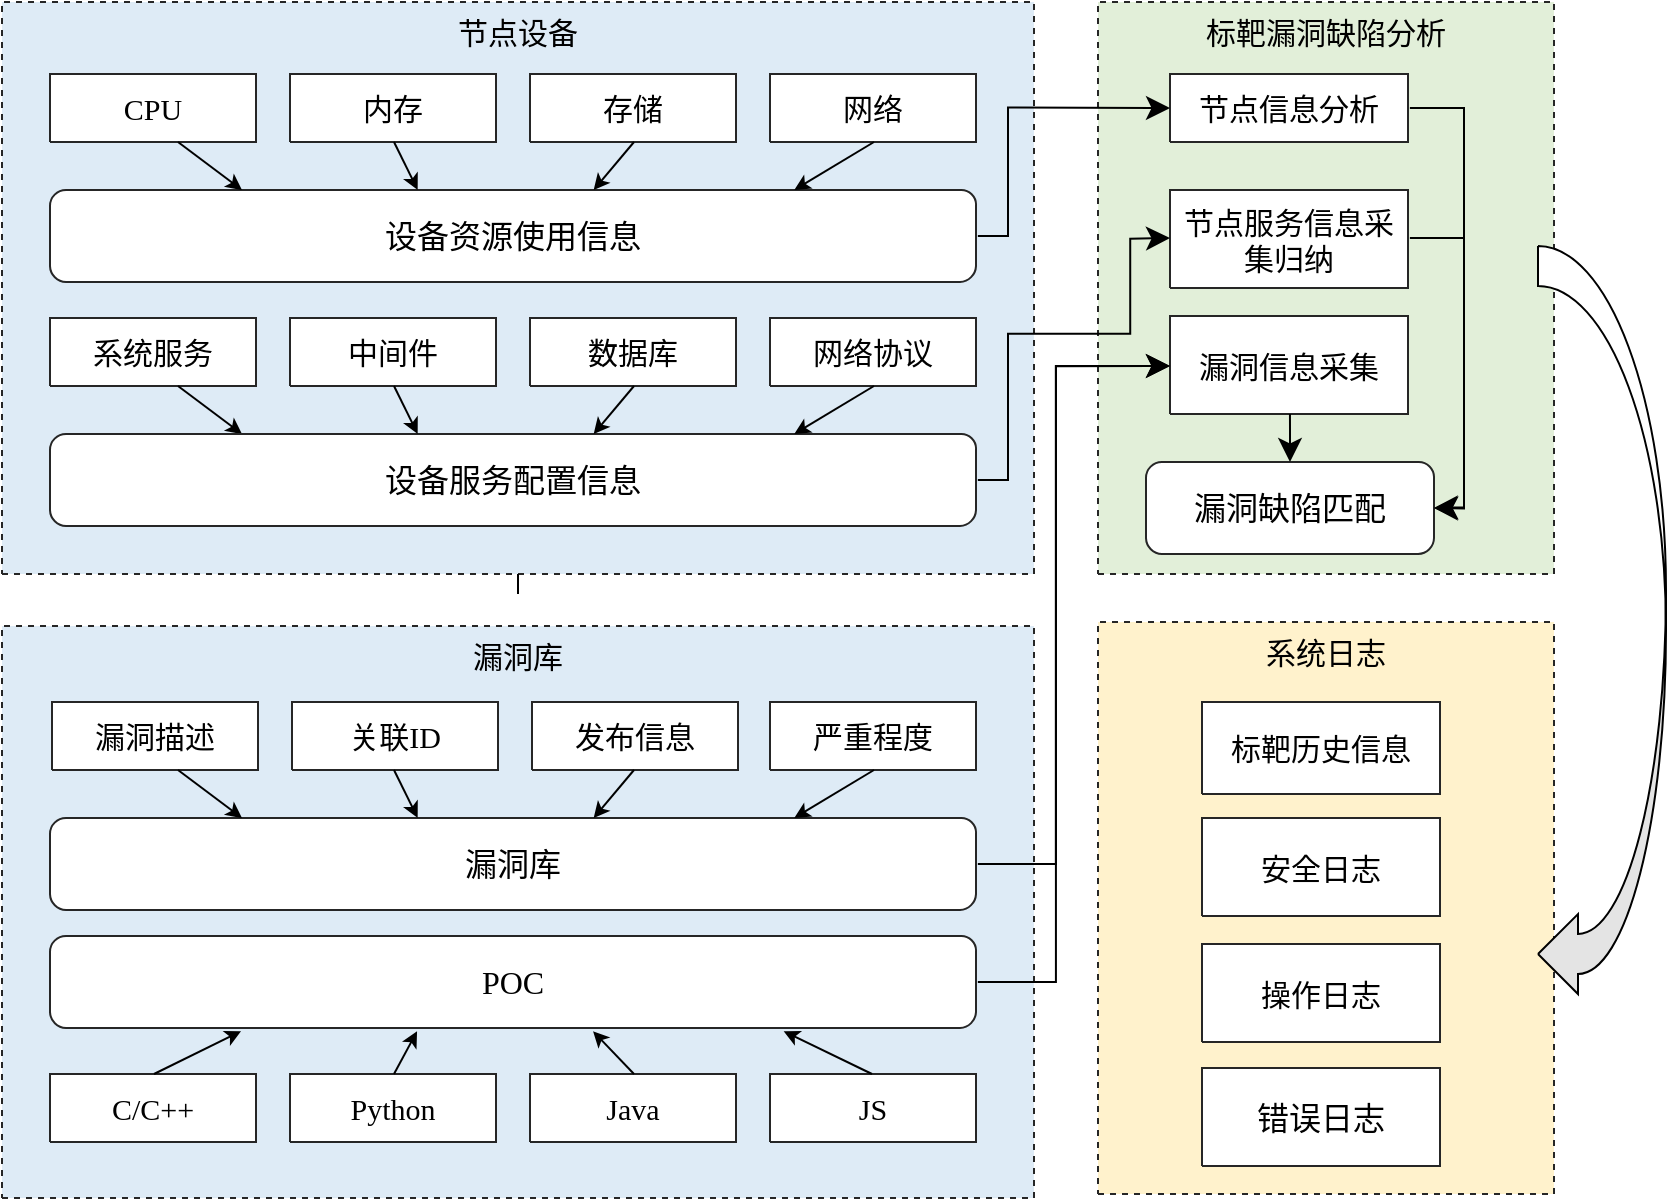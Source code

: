 <mxfile version="12.2.7" type="github" pages="2">
  <diagram id="Xh9TvfCY4R1_nHsfRUxj" name="攻击验证">
    <mxGraphModel dx="1024" dy="534" grid="1" gridSize="10" guides="1" tooltips="1" connect="1" arrows="1" fold="1" page="1" pageScale="1" pageWidth="827" pageHeight="1169" math="0" shadow="0">
      <root>
        <mxCell id="0"/>
        <mxCell id="1" parent="0"/>
        <mxCell id="voBH_xsh9rp7hN0Ajwhn-1" value="&lt;font style=&quot;font-size:15px;font-family:Microsoft YaHei;color:#000000;direction:ltr;letter-spacing:0px;line-height:120%;opacity:1&quot;&gt;节点设备&lt;br/&gt;&lt;/font&gt;" style="verticalAlign=top;align=center;vsdxID=1;fillColor=#deebf6;gradientColor=none;shape=stencil(nZBLDoAgDERP0z3SIyjew0SURgSD+Lu9kMZoXLhwN9O+tukAlrNpJg1SzDH4QW/URgNYgZTkjA4UkwJUgGXng+6DX1zLfmoymdXo17xh5zmRJ6Q42BWCfc2oJfdAr+Yv+AP9Cb7OJ3H/2JG1HNGz/84klThPVCc=);dashed=1;strokeColor=#262626;labelBackgroundColor=none;rounded=0;html=1;whiteSpace=wrap;" vertex="1" parent="1">
          <mxGeometry x="4" y="295" width="516" height="286" as="geometry"/>
        </mxCell>
        <mxCell id="voBH_xsh9rp7hN0Ajwhn-2" value="&lt;font style=&quot;font-size:15px;font-family:Microsoft YaHei;color:#000000;direction:ltr;letter-spacing:0px;line-height:120%;opacity:1&quot;&gt;CPU&lt;br/&gt;&lt;/font&gt;" style="verticalAlign=middle;align=center;vsdxID=2;fillColor=#ffffff;gradientColor=none;shape=stencil(nZBLDoAgDERP0z3SIyjew0SURgSD+Lu9kMZoXLhwN9O+tukAlrNpJg1SzDH4QW/URgNYgZTkjA4UkwJUgGXng+6DX1zLfmoymdXo17xh5zmRJ6Q42BWCfc2oJfdAr+Yv+AP9Cb7OJ3H/2JG1HNGz/84klThPVCc=);strokeColor=#262626;labelBackgroundColor=none;rounded=0;html=1;whiteSpace=wrap;" vertex="1" parent="1">
          <mxGeometry x="28" y="331" width="103" height="34" as="geometry"/>
        </mxCell>
        <mxCell id="voBH_xsh9rp7hN0Ajwhn-3" value="&lt;font style=&quot;font-size:15px;font-family:Microsoft YaHei;color:#000000;direction:ltr;letter-spacing:0px;line-height:120%;opacity:1&quot;&gt;内存&lt;br/&gt;&lt;/font&gt;" style="verticalAlign=middle;align=center;vsdxID=3;fillColor=#ffffff;gradientColor=none;shape=stencil(nZBLDoAgDERP0z3SIyjew0SURgSD+Lu9kMZoXLhwN9O+tukAlrNpJg1SzDH4QW/URgNYgZTkjA4UkwJUgGXng+6DX1zLfmoymdXo17xh5zmRJ6Q42BWCfc2oJfdAr+Yv+AP9Cb7OJ3H/2JG1HNGz/84klThPVCc=);strokeColor=#262626;labelBackgroundColor=none;rounded=0;html=1;whiteSpace=wrap;" vertex="1" parent="1">
          <mxGeometry x="148" y="331" width="103" height="34" as="geometry"/>
        </mxCell>
        <mxCell id="voBH_xsh9rp7hN0Ajwhn-4" value="&lt;font style=&quot;font-size:15px;font-family:Microsoft YaHei;color:#000000;direction:ltr;letter-spacing:0px;line-height:120%;opacity:1&quot;&gt;存储&lt;br/&gt;&lt;/font&gt;" style="verticalAlign=middle;align=center;vsdxID=4;fillColor=#ffffff;gradientColor=none;shape=stencil(nZBLDoAgDERP0z3SIyjew0SURgSD+Lu9kMZoXLhwN9O+tukAlrNpJg1SzDH4QW/URgNYgZTkjA4UkwJUgGXng+6DX1zLfmoymdXo17xh5zmRJ6Q42BWCfc2oJfdAr+Yv+AP9Cb7OJ3H/2JG1HNGz/84klThPVCc=);strokeColor=#262626;labelBackgroundColor=none;rounded=0;html=1;whiteSpace=wrap;" vertex="1" parent="1">
          <mxGeometry x="268" y="331" width="103" height="34" as="geometry"/>
        </mxCell>
        <mxCell id="voBH_xsh9rp7hN0Ajwhn-5" value="&lt;font style=&quot;font-size:15px;font-family:Microsoft YaHei;color:#000000;direction:ltr;letter-spacing:0px;line-height:120%;opacity:1&quot;&gt;网络&lt;br/&gt;&lt;/font&gt;" style="verticalAlign=middle;align=center;vsdxID=5;fillColor=#ffffff;gradientColor=none;shape=stencil(nZBLDoAgDERP0z3SIyjew0SURgSD+Lu9kMZoXLhwN9O+tukAlrNpJg1SzDH4QW/URgNYgZTkjA4UkwJUgGXng+6DX1zLfmoymdXo17xh5zmRJ6Q42BWCfc2oJfdAr+Yv+AP9Cb7OJ3H/2JG1HNGz/84klThPVCc=);strokeColor=#262626;labelBackgroundColor=none;rounded=0;html=1;whiteSpace=wrap;" vertex="1" parent="1">
          <mxGeometry x="388" y="331" width="103" height="34" as="geometry"/>
        </mxCell>
        <mxCell id="voBH_xsh9rp7hN0Ajwhn-6" value="&lt;font style=&quot;font-size:16px;font-family:SimSun;color:#000000;direction:ltr;letter-spacing:0px;line-height:120%;opacity:1&quot;&gt;设备资源使用信息&lt;br/&gt;&lt;/font&gt;" style="verticalAlign=middle;align=center;vsdxID=6;fillColor=#ffffff;gradientColor=none;shape=stencil(vZPBcoMgEIafhqMMLjORnNP0PZgGlQkVZ6WNfftgVtsooT01t2X3Z5dv9WfyMLS6NwzEENCfzcWeQsvkCwOwXWvQhhgxeWTyUHs0DfqP7kTnXk/KKXr3n1OHke7tFYdqugXiizKlELfzK8k1vsUazvKSq5LUuMgVF4pS47rB0lABr2BWFHq0Q4E+6GB9R/VZ7TQ2pojjitrpZlUaLsb0SXp+oLOdyQ8vKw7qN57dBme3xUk3JJ4Gwyv5YHKGZNFigr70y63mCSi5XyLHohIWBSuWZDffX/7/Yf40TQx+DFdb58iv9/WtQWOKzC2PVw==);strokeColor=#262626;labelBackgroundColor=none;rounded=0;html=1;whiteSpace=wrap;" vertex="1" parent="1">
          <mxGeometry x="28" y="389" width="463" height="46" as="geometry"/>
        </mxCell>
        <mxCell id="voBH_xsh9rp7hN0Ajwhn-7" style="vsdxID=8;edgeStyle=none;startArrow=none;endArrow=classic;startSize=5;endSize=5;spacingTop=0;spacingBottom=0;spacingLeft=0;spacingRight=0;verticalAlign=middle;html=1;labelBackgroundColor=#ffffff;rounded=0;" edge="1" parent="1">
          <mxGeometry relative="1" as="geometry">
            <Array as="points"/>
            <mxPoint x="92" y="365" as="sourcePoint"/>
            <mxPoint x="124" y="389" as="targetPoint"/>
          </mxGeometry>
        </mxCell>
        <mxCell id="voBH_xsh9rp7hN0Ajwhn-8" value="&lt;font style=&quot;font-size:15px;font-family:Microsoft YaHei;color:#000000;direction:ltr;letter-spacing:0px;line-height:120%;opacity:1&quot;&gt;系统服务&lt;br/&gt;&lt;/font&gt;" style="verticalAlign=middle;align=center;vsdxID=12;fillColor=#ffffff;gradientColor=none;shape=stencil(nZBLDoAgDERP0z3SIyjew0SURgSD+Lu9kMZoXLhwN9O+tukAlrNpJg1SzDH4QW/URgNYgZTkjA4UkwJUgGXng+6DX1zLfmoymdXo17xh5zmRJ6Q42BWCfc2oJfdAr+Yv+AP9Cb7OJ3H/2JG1HNGz/84klThPVCc=);strokeColor=#262626;labelBackgroundColor=none;rounded=0;html=1;whiteSpace=wrap;" vertex="1" parent="1">
          <mxGeometry x="28" y="453" width="103" height="34" as="geometry"/>
        </mxCell>
        <mxCell id="voBH_xsh9rp7hN0Ajwhn-9" value="&lt;font style=&quot;font-size:15px;font-family:Microsoft YaHei;color:#000000;direction:ltr;letter-spacing:0px;line-height:120%;opacity:1&quot;&gt;中间件&lt;br/&gt;&lt;/font&gt;" style="verticalAlign=middle;align=center;vsdxID=13;fillColor=#ffffff;gradientColor=none;shape=stencil(nZBLDoAgDERP0z3SIyjew0SURgSD+Lu9kMZoXLhwN9O+tukAlrNpJg1SzDH4QW/URgNYgZTkjA4UkwJUgGXng+6DX1zLfmoymdXo17xh5zmRJ6Q42BWCfc2oJfdAr+Yv+AP9Cb7OJ3H/2JG1HNGz/84klThPVCc=);strokeColor=#262626;labelBackgroundColor=none;rounded=0;html=1;whiteSpace=wrap;" vertex="1" parent="1">
          <mxGeometry x="148" y="453" width="103" height="34" as="geometry"/>
        </mxCell>
        <mxCell id="voBH_xsh9rp7hN0Ajwhn-10" value="&lt;font style=&quot;font-size:15px;font-family:Microsoft YaHei;color:#000000;direction:ltr;letter-spacing:0px;line-height:120%;opacity:1&quot;&gt;数据库&lt;br/&gt;&lt;/font&gt;" style="verticalAlign=middle;align=center;vsdxID=14;fillColor=#ffffff;gradientColor=none;shape=stencil(nZBLDoAgDERP0z3SIyjew0SURgSD+Lu9kMZoXLhwN9O+tukAlrNpJg1SzDH4QW/URgNYgZTkjA4UkwJUgGXng+6DX1zLfmoymdXo17xh5zmRJ6Q42BWCfc2oJfdAr+Yv+AP9Cb7OJ3H/2JG1HNGz/84klThPVCc=);strokeColor=#262626;labelBackgroundColor=none;rounded=0;html=1;whiteSpace=wrap;" vertex="1" parent="1">
          <mxGeometry x="268" y="453" width="103" height="34" as="geometry"/>
        </mxCell>
        <mxCell id="voBH_xsh9rp7hN0Ajwhn-11" value="&lt;font style=&quot;font-size:15px;font-family:Microsoft YaHei;color:#000000;direction:ltr;letter-spacing:0px;line-height:120%;opacity:1&quot;&gt;网络协议&lt;br/&gt;&lt;/font&gt;" style="verticalAlign=middle;align=center;vsdxID=15;fillColor=#ffffff;gradientColor=none;shape=stencil(nZBLDoAgDERP0z3SIyjew0SURgSD+Lu9kMZoXLhwN9O+tukAlrNpJg1SzDH4QW/URgNYgZTkjA4UkwJUgGXng+6DX1zLfmoymdXo17xh5zmRJ6Q42BWCfc2oJfdAr+Yv+AP9Cb7OJ3H/2JG1HNGz/84klThPVCc=);strokeColor=#262626;labelBackgroundColor=none;rounded=0;html=1;whiteSpace=wrap;" vertex="1" parent="1">
          <mxGeometry x="388" y="453" width="103" height="34" as="geometry"/>
        </mxCell>
        <mxCell id="voBH_xsh9rp7hN0Ajwhn-12" style="vsdxID=17;edgeStyle=none;startArrow=none;endArrow=classic;startSize=5;endSize=5;spacingTop=0;spacingBottom=0;spacingLeft=0;spacingRight=0;verticalAlign=middle;html=1;labelBackgroundColor=#ffffff;rounded=0;" edge="1" parent="1">
          <mxGeometry relative="1" as="geometry">
            <Array as="points"/>
            <mxPoint x="92" y="487" as="sourcePoint"/>
            <mxPoint x="124" y="511" as="targetPoint"/>
          </mxGeometry>
        </mxCell>
        <mxCell id="voBH_xsh9rp7hN0Ajwhn-13" value="&lt;font style=&quot;font-size:16px;font-family:SimSun;color:#000000;direction:ltr;letter-spacing:0px;line-height:120%;opacity:1&quot;&gt;设备服务配置信息&lt;br/&gt;&lt;/font&gt;" style="verticalAlign=middle;align=center;vsdxID=16;fillColor=#ffffff;gradientColor=none;shape=stencil(vZPBcoMgEIafhqMMLjORnNP0PZgGlQkVZ6WNfftgVtsooT01t2X3Z5dv9WfyMLS6NwzEENCfzcWeQsvkCwOwXWvQhhgxeWTyUHs0DfqP7kTnXk/KKXr3n1OHke7tFYdqugXiizKlELfzK8k1vsUazvKSq5LUuMgVF4pS47rB0lABr2BWFHq0Q4E+6GB9R/VZ7TQ2pojjitrpZlUaLsb0SXp+oLOdyQ8vKw7qN57dBme3xUk3JJ4Gwyv5YHKGZNFigr70y63mCSi5XyLHohIWBSuWZDffX/7/Yf40TQx+DFdb58iv9/WtQWOKzC2PVw==);strokeColor=#262626;labelBackgroundColor=none;rounded=0;html=1;whiteSpace=wrap;" vertex="1" parent="1">
          <mxGeometry x="28" y="511" width="463" height="46" as="geometry"/>
        </mxCell>
        <mxCell id="voBH_xsh9rp7hN0Ajwhn-14" value="&lt;font style=&quot;font-size:15px;font-family:Microsoft YaHei;color:#000000;direction:ltr;letter-spacing:0px;line-height:120%;opacity:1&quot;&gt;漏洞库&lt;br/&gt;&lt;/font&gt;" style="verticalAlign=top;align=center;vsdxID=21;fillColor=#deebf6;gradientColor=none;shape=stencil(nZBLDoAgDERP0z3SIyjew0SURgSD+Lu9kMZoXLhwN9O+tukAlrNpJg1SzDH4QW/URgNYgZTkjA4UkwJUgGXng+6DX1zLfmoymdXo17xh5zmRJ6Q42BWCfc2oJfdAr+Yv+AP9Cb7OJ3H/2JG1HNGz/84klThPVCc=);dashed=1;strokeColor=#262626;labelBackgroundColor=none;rounded=0;html=1;whiteSpace=wrap;" vertex="1" parent="1">
          <mxGeometry x="4" y="607" width="516" height="286" as="geometry"/>
        </mxCell>
        <mxCell id="voBH_xsh9rp7hN0Ajwhn-15" value="&lt;font style=&quot;font-size:15px;font-family:Microsoft YaHei;color:#000000;direction:ltr;letter-spacing:0px;line-height:120%;opacity:1&quot;&gt;C/C++&lt;br/&gt;&lt;/font&gt;" style="verticalAlign=middle;align=center;vsdxID=22;fillColor=#ffffff;gradientColor=none;shape=stencil(nZBLDoAgDERP0z3SIyjew0SURgSD+Lu9kMZoXLhwN9O+tukAlrNpJg1SzDH4QW/URgNYgZTkjA4UkwJUgGXng+6DX1zLfmoymdXo17xh5zmRJ6Q42BWCfc2oJfdAr+Yv+AP9Cb7OJ3H/2JG1HNGz/84klThPVCc=);strokeColor=#262626;labelBackgroundColor=none;rounded=0;html=1;whiteSpace=wrap;" vertex="1" parent="1">
          <mxGeometry x="28" y="831" width="103" height="34" as="geometry"/>
        </mxCell>
        <mxCell id="voBH_xsh9rp7hN0Ajwhn-16" value="&lt;font style=&quot;font-size:15px;font-family:Microsoft YaHei;color:#000000;direction:ltr;letter-spacing:0px;line-height:120%;opacity:1&quot;&gt;Python&lt;br/&gt;&lt;/font&gt;" style="verticalAlign=middle;align=center;vsdxID=23;fillColor=#ffffff;gradientColor=none;shape=stencil(nZBLDoAgDERP0z3SIyjew0SURgSD+Lu9kMZoXLhwN9O+tukAlrNpJg1SzDH4QW/URgNYgZTkjA4UkwJUgGXng+6DX1zLfmoymdXo17xh5zmRJ6Q42BWCfc2oJfdAr+Yv+AP9Cb7OJ3H/2JG1HNGz/84klThPVCc=);strokeColor=#262626;labelBackgroundColor=none;rounded=0;html=1;whiteSpace=wrap;" vertex="1" parent="1">
          <mxGeometry x="148" y="831" width="103" height="34" as="geometry"/>
        </mxCell>
        <mxCell id="voBH_xsh9rp7hN0Ajwhn-17" value="&lt;font style=&quot;font-size:15px;font-family:Microsoft YaHei;color:#000000;direction:ltr;letter-spacing:0px;line-height:120%;opacity:1&quot;&gt;Java&lt;br/&gt;&lt;/font&gt;" style="verticalAlign=middle;align=center;vsdxID=24;fillColor=#ffffff;gradientColor=none;shape=stencil(nZBLDoAgDERP0z3SIyjew0SURgSD+Lu9kMZoXLhwN9O+tukAlrNpJg1SzDH4QW/URgNYgZTkjA4UkwJUgGXng+6DX1zLfmoymdXo17xh5zmRJ6Q42BWCfc2oJfdAr+Yv+AP9Cb7OJ3H/2JG1HNGz/84klThPVCc=);strokeColor=#262626;labelBackgroundColor=none;rounded=0;html=1;whiteSpace=wrap;" vertex="1" parent="1">
          <mxGeometry x="268" y="831" width="103" height="34" as="geometry"/>
        </mxCell>
        <mxCell id="voBH_xsh9rp7hN0Ajwhn-18" value="&lt;font style=&quot;font-size:15px;font-family:Microsoft YaHei;color:#000000;direction:ltr;letter-spacing:0px;line-height:120%;opacity:1&quot;&gt;JS&lt;br/&gt;&lt;/font&gt;" style="verticalAlign=middle;align=center;vsdxID=25;fillColor=#ffffff;gradientColor=none;shape=stencil(nZBLDoAgDERP0z3SIyjew0SURgSD+Lu9kMZoXLhwN9O+tukAlrNpJg1SzDH4QW/URgNYgZTkjA4UkwJUgGXng+6DX1zLfmoymdXo17xh5zmRJ6Q42BWCfc2oJfdAr+Yv+AP9Cb7OJ3H/2JG1HNGz/84klThPVCc=);strokeColor=#262626;labelBackgroundColor=none;rounded=0;html=1;whiteSpace=wrap;" vertex="1" parent="1">
          <mxGeometry x="388" y="831" width="103" height="34" as="geometry"/>
        </mxCell>
        <mxCell id="voBH_xsh9rp7hN0Ajwhn-19" value="&lt;font style=&quot;font-size:16px;font-family:SimSun;color:#000000;direction:ltr;letter-spacing:0px;line-height:120%;opacity:1&quot;&gt;POC&lt;br/&gt;&lt;/font&gt;" style="verticalAlign=middle;align=center;vsdxID=30;fillColor=#ffffff;gradientColor=none;shape=stencil(vZPBcoMgEIafhqMMLjORnNP0PZgGlQkVZ6WNfftgVtsooT01t2X3Z5dv9WfyMLS6NwzEENCfzcWeQsvkCwOwXWvQhhgxeWTyUHs0DfqP7kTnXk/KKXr3n1OHke7tFYdqugXiizKlELfzK8k1vsUazvKSq5LUuMgVF4pS47rB0lABr2BWFHq0Q4E+6GB9R/VZ7TQ2pojjitrpZlUaLsb0SXp+oLOdyQ8vKw7qN57dBme3xUk3JJ4Gwyv5YHKGZNFigr70y63mCSi5XyLHohIWBSuWZDffX/7/Yf40TQx+DFdb58iv9/WtQWOKzC2PVw==);strokeColor=#262626;labelBackgroundColor=none;rounded=0;html=1;whiteSpace=wrap;" vertex="1" parent="1">
          <mxGeometry x="28" y="762" width="463" height="46" as="geometry"/>
        </mxCell>
        <mxCell id="voBH_xsh9rp7hN0Ajwhn-20" value="&lt;font style=&quot;font-size:16px;font-family:SimSun;color:#000000;direction:ltr;letter-spacing:0px;line-height:120%;opacity:1&quot;&gt;漏洞库&lt;br/&gt;&lt;/font&gt;" style="verticalAlign=middle;align=center;vsdxID=31;fillColor=#ffffff;gradientColor=none;shape=stencil(vZPBcoMgEIafhqMMLjORnNP0PZgGlQkVZ6WNfftgVtsooT01t2X3Z5dv9WfyMLS6NwzEENCfzcWeQsvkCwOwXWvQhhgxeWTyUHs0DfqP7kTnXk/KKXr3n1OHke7tFYdqugXiizKlELfzK8k1vsUazvKSq5LUuMgVF4pS47rB0lABr2BWFHq0Q4E+6GB9R/VZ7TQ2pojjitrpZlUaLsb0SXp+oLOdyQ8vKw7qN57dBme3xUk3JJ4Gwyv5YHKGZNFigr70y63mCSi5XyLHohIWBSuWZDffX/7/Yf40TQx+DFdb58iv9/WtQWOKzC2PVw==);strokeColor=#262626;labelBackgroundColor=none;rounded=0;html=1;whiteSpace=wrap;" vertex="1" parent="1">
          <mxGeometry x="28" y="703" width="463" height="46" as="geometry"/>
        </mxCell>
        <mxCell id="voBH_xsh9rp7hN0Ajwhn-21" value="&lt;font style=&quot;font-size:15px;font-family:Microsoft YaHei;color:#000000;direction:ltr;letter-spacing:0px;line-height:120%;opacity:1&quot;&gt;漏洞描述&lt;br/&gt;&lt;/font&gt;" style="verticalAlign=middle;align=center;vsdxID=32;fillColor=#ffffff;gradientColor=none;shape=stencil(nZBLDoAgDERP0z3SIyjew0SURgSD+Lu9kMZoXLhwN9O+tukAlrNpJg1SzDH4QW/URgNYgZTkjA4UkwJUgGXng+6DX1zLfmoymdXo17xh5zmRJ6Q42BWCfc2oJfdAr+Yv+AP9Cb7OJ3H/2JG1HNGz/84klThPVCc=);strokeColor=#262626;labelBackgroundColor=none;rounded=0;html=1;whiteSpace=wrap;" vertex="1" parent="1">
          <mxGeometry x="29" y="645" width="103" height="34" as="geometry"/>
        </mxCell>
        <mxCell id="voBH_xsh9rp7hN0Ajwhn-22" value="&lt;font style=&quot;font-size:15px;font-family:Microsoft YaHei;color:#000000;direction:ltr;letter-spacing:0px;line-height:120%;opacity:1&quot;&gt;关联ID&lt;br/&gt;&lt;/font&gt;" style="verticalAlign=middle;align=center;vsdxID=33;fillColor=#ffffff;gradientColor=none;shape=stencil(nZBLDoAgDERP0z3SIyjew0SURgSD+Lu9kMZoXLhwN9O+tukAlrNpJg1SzDH4QW/URgNYgZTkjA4UkwJUgGXng+6DX1zLfmoymdXo17xh5zmRJ6Q42BWCfc2oJfdAr+Yv+AP9Cb7OJ3H/2JG1HNGz/84klThPVCc=);strokeColor=#262626;labelBackgroundColor=none;rounded=0;html=1;whiteSpace=wrap;" vertex="1" parent="1">
          <mxGeometry x="149" y="645" width="103" height="34" as="geometry"/>
        </mxCell>
        <mxCell id="voBH_xsh9rp7hN0Ajwhn-23" style="vsdxID=36;edgeStyle=none;startArrow=none;endArrow=classic;startSize=5;endSize=5;spacingTop=0;spacingBottom=0;spacingLeft=0;spacingRight=0;verticalAlign=middle;html=1;labelBackgroundColor=#ffffff;rounded=0;" edge="1" parent="1">
          <mxGeometry relative="1" as="geometry">
            <Array as="points"/>
            <mxPoint x="92" y="679" as="sourcePoint"/>
            <mxPoint x="124" y="703" as="targetPoint"/>
          </mxGeometry>
        </mxCell>
        <mxCell id="voBH_xsh9rp7hN0Ajwhn-24" value="&lt;font style=&quot;font-size:15px;font-family:Microsoft YaHei;color:#000000;direction:ltr;letter-spacing:0px;line-height:120%;opacity:1&quot;&gt;发布信息&lt;br/&gt;&lt;/font&gt;" style="verticalAlign=middle;align=center;vsdxID=34;fillColor=#ffffff;gradientColor=none;shape=stencil(nZBLDoAgDERP0z3SIyjew0SURgSD+Lu9kMZoXLhwN9O+tukAlrNpJg1SzDH4QW/URgNYgZTkjA4UkwJUgGXng+6DX1zLfmoymdXo17xh5zmRJ6Q42BWCfc2oJfdAr+Yv+AP9Cb7OJ3H/2JG1HNGz/84klThPVCc=);strokeColor=#262626;labelBackgroundColor=none;rounded=0;html=1;whiteSpace=wrap;" vertex="1" parent="1">
          <mxGeometry x="269" y="645" width="103" height="34" as="geometry"/>
        </mxCell>
        <mxCell id="voBH_xsh9rp7hN0Ajwhn-25" value="&lt;font style=&quot;font-size:15px;font-family:Microsoft YaHei;color:#000000;direction:ltr;letter-spacing:0px;line-height:120%;opacity:1&quot;&gt;严重程度&lt;br/&gt;&lt;/font&gt;" style="verticalAlign=middle;align=center;vsdxID=35;fillColor=#ffffff;gradientColor=none;shape=stencil(nZBLDoAgDERP0z3SIyjew0SURgSD+Lu9kMZoXLhwN9O+tukAlrNpJg1SzDH4QW/URgNYgZTkjA4UkwJUgGXng+6DX1zLfmoymdXo17xh5zmRJ6Q42BWCfc2oJfdAr+Yv+AP9Cb7OJ3H/2JG1HNGz/84klThPVCc=);strokeColor=#262626;labelBackgroundColor=none;rounded=0;html=1;whiteSpace=wrap;" vertex="1" parent="1">
          <mxGeometry x="388" y="645" width="103" height="34" as="geometry"/>
        </mxCell>
        <mxCell id="voBH_xsh9rp7hN0Ajwhn-26" value="&lt;font style=&quot;font-size:15px;font-family:Microsoft YaHei;color:#000000;direction:ltr;letter-spacing:0px;line-height:120%;opacity:1&quot;&gt;标靶漏洞缺陷分析&lt;br/&gt;&lt;/font&gt;" style="verticalAlign=top;align=center;vsdxID=40;fillColor=#e2efd9;gradientColor=none;shape=stencil(nZBLDoAgDERP0z3SIyjew0SURgSD+Lu9kMZoXLhwN9O+tukAlrNpJg1SzDH4QW/URgNYgZTkjA4UkwJUgGXng+6DX1zLfmoymdXo17xh5zmRJ6Q42BWCfc2oJfdAr+Yv+AP9Cb7OJ3H/2JG1HNGz/84klThPVCc=);dashed=1;strokeColor=#262626;labelBackgroundColor=none;rounded=0;html=1;whiteSpace=wrap;" vertex="1" parent="1">
          <mxGeometry x="552" y="295" width="228" height="286" as="geometry"/>
        </mxCell>
        <mxCell id="voBH_xsh9rp7hN0Ajwhn-27" value="&lt;font style=&quot;font-size:15px;font-family:Microsoft YaHei;color:#000000;direction:ltr;letter-spacing:0px;line-height:120%;opacity:1&quot;&gt;节点信息分析&lt;br/&gt;&lt;/font&gt;" style="verticalAlign=middle;align=center;vsdxID=44;fillColor=#ffffff;gradientColor=none;shape=stencil(nZBLDoAgDERP0z3SIyjew0SURgSD+Lu9kMZoXLhwN9O+tukAlrNpJg1SzDH4QW/URgNYgZTkjA4UkwJUgGXng+6DX1zLfmoymdXo17xh5zmRJ6Q42BWCfc2oJfdAr+Yv+AP9Cb7OJ3H/2JG1HNGz/84klThPVCc=);strokeColor=#262626;labelBackgroundColor=none;rounded=0;html=1;whiteSpace=wrap;" vertex="1" parent="1">
          <mxGeometry x="588" y="331" width="119" height="34" as="geometry"/>
        </mxCell>
        <mxCell id="voBH_xsh9rp7hN0Ajwhn-28" value="&lt;font style=&quot;font-size:15px;font-family:Microsoft YaHei;color:#000000;direction:ltr;letter-spacing:0px;line-height:120%;opacity:1&quot;&gt;节点服务信息采集归纳&lt;br/&gt;&lt;/font&gt;" style="verticalAlign=middle;align=center;vsdxID=45;fillColor=#ffffff;gradientColor=none;shape=stencil(nZBLDoAgDERP0z3SIyjew0SURgSD+Lu9kMZoXLhwN9O+tukAlrNpJg1SzDH4QW/URgNYgZTkjA4UkwJUgGXng+6DX1zLfmoymdXo17xh5zmRJ6Q42BWCfc2oJfdAr+Yv+AP9Cb7OJ3H/2JG1HNGz/84klThPVCc=);strokeColor=#262626;labelBackgroundColor=none;rounded=0;html=1;whiteSpace=wrap;" vertex="1" parent="1">
          <mxGeometry x="588" y="389" width="119" height="49" as="geometry"/>
        </mxCell>
        <mxCell id="voBH_xsh9rp7hN0Ajwhn-29" value="&lt;font style=&quot;font-size:15px;font-family:Microsoft YaHei;color:#000000;direction:ltr;letter-spacing:0px;line-height:120%;opacity:1&quot;&gt;漏洞信息采集&lt;br/&gt;&lt;/font&gt;" style="verticalAlign=middle;align=center;vsdxID=46;fillColor=#ffffff;gradientColor=none;shape=stencil(nZBLDoAgDERP0z3SIyjew0SURgSD+Lu9kMZoXLhwN9O+tukAlrNpJg1SzDH4QW/URgNYgZTkjA4UkwJUgGXng+6DX1zLfmoymdXo17xh5zmRJ6Q42BWCfc2oJfdAr+Yv+AP9Cb7OJ3H/2JG1HNGz/84klThPVCc=);strokeColor=#262626;labelBackgroundColor=none;rounded=0;html=1;whiteSpace=wrap;" vertex="1" parent="1">
          <mxGeometry x="588" y="452" width="119" height="49" as="geometry"/>
        </mxCell>
        <mxCell id="voBH_xsh9rp7hN0Ajwhn-30" value="&lt;font style=&quot;font-size:16px;font-family:SimSun;color:#000000;direction:ltr;letter-spacing:0px;line-height:120%;opacity:1&quot;&gt;漏洞缺陷匹配&lt;br/&gt;&lt;/font&gt;" style="verticalAlign=middle;align=center;vsdxID=47;fillColor=#ffffff;gradientColor=none;shape=stencil(vZPRdoMgDIafhks5FETsdde9B6dF5YyJJ7LVvX1x0bXq6K7Wu5D8SfgCIeLQN7ozhLM+gH8zF3sODREvhHPbNgZsiBYRRyIOlQdTg/9oz3ju9KgcrXf/OVYYMG+f07wYszj7Qs+Ose/zK8o1nGIMJrmkBUc1zHJFpUDXsCwwFyw5VVPSkOnB9hn4oIP1LcYntdNQmyy2yyqn60WovxjTbdzTBZ1tTbp5vB4vH/GI3YqnoFIteLYjYs+ikVTmv3ROoMxa2LDP9VKzeQJK6k8kWNT6WRQt+YJlM5ufp/9/mD+3Jhq3jausc7iw9/H1hkYXbrc4XgE=);strokeColor=#262626;labelBackgroundColor=none;rounded=0;html=1;whiteSpace=wrap;" vertex="1" parent="1">
          <mxGeometry x="576" y="525" width="144" height="46" as="geometry"/>
        </mxCell>
        <mxCell id="voBH_xsh9rp7hN0Ajwhn-31" value="&lt;font style=&quot;font-size:15px;font-family:Microsoft YaHei;color:#000000;direction:ltr;letter-spacing:0px;line-height:120%;opacity:1&quot;&gt;系统日志&lt;br/&gt;&lt;/font&gt;" style="verticalAlign=top;align=center;vsdxID=52;fillColor=#fff2cc;gradientColor=none;shape=stencil(nZBLDoAgDERP0z3SIyjew0SURgSD+Lu9kMZoXLhwN9O+tukAlrNpJg1SzDH4QW/URgNYgZTkjA4UkwJUgGXng+6DX1zLfmoymdXo17xh5zmRJ6Q42BWCfc2oJfdAr+Yv+AP9Cb7OJ3H/2JG1HNGz/84klThPVCc=);dashed=1;strokeColor=#262626;labelBackgroundColor=none;rounded=0;html=1;whiteSpace=wrap;" vertex="1" parent="1">
          <mxGeometry x="552" y="605" width="228" height="286" as="geometry"/>
        </mxCell>
        <mxCell id="voBH_xsh9rp7hN0Ajwhn-32" value="&lt;font style=&quot;font-size:15px;font-family:Microsoft YaHei;color:#000000;direction:ltr;letter-spacing:0px;line-height:120%;opacity:1&quot;&gt;标靶历史信息&lt;br/&gt;&lt;/font&gt;" style="verticalAlign=middle;align=center;vsdxID=53;fillColor=#ffffff;gradientColor=none;shape=stencil(nZBLDoAgDERP0z3SIyjew0SURgSD+Lu9kMZoXLhwN9O+tukAlrNpJg1SzDH4QW/URgNYgZTkjA4UkwJUgGXng+6DX1zLfmoymdXo17xh5zmRJ6Q42BWCfc2oJfdAr+Yv+AP9Cb7OJ3H/2JG1HNGz/84klThPVCc=);strokeColor=#262626;labelBackgroundColor=none;rounded=0;html=1;whiteSpace=wrap;" vertex="1" parent="1">
          <mxGeometry x="604" y="645" width="119" height="46" as="geometry"/>
        </mxCell>
        <mxCell id="voBH_xsh9rp7hN0Ajwhn-33" value="&lt;font style=&quot;font-size:15px;font-family:Microsoft YaHei;color:#000000;direction:ltr;letter-spacing:0px;line-height:120%;opacity:1&quot;&gt;安全日志&lt;br/&gt;&lt;/font&gt;" style="verticalAlign=middle;align=center;vsdxID=54;fillColor=#ffffff;gradientColor=none;shape=stencil(nZBLDoAgDERP0z3SIyjew0SURgSD+Lu9kMZoXLhwN9O+tukAlrNpJg1SzDH4QW/URgNYgZTkjA4UkwJUgGXng+6DX1zLfmoymdXo17xh5zmRJ6Q42BWCfc2oJfdAr+Yv+AP9Cb7OJ3H/2JG1HNGz/84klThPVCc=);strokeColor=#262626;labelBackgroundColor=none;rounded=0;html=1;whiteSpace=wrap;" vertex="1" parent="1">
          <mxGeometry x="604" y="703" width="119" height="49" as="geometry"/>
        </mxCell>
        <mxCell id="voBH_xsh9rp7hN0Ajwhn-34" value="&lt;font style=&quot;font-size:15px;font-family:Microsoft YaHei;color:#000000;direction:ltr;letter-spacing:0px;line-height:120%;opacity:1&quot;&gt;操作日志&lt;br/&gt;&lt;/font&gt;" style="verticalAlign=middle;align=center;vsdxID=55;fillColor=#ffffff;gradientColor=none;shape=stencil(nZBLDoAgDERP0z3SIyjew0SURgSD+Lu9kMZoXLhwN9O+tukAlrNpJg1SzDH4QW/URgNYgZTkjA4UkwJUgGXng+6DX1zLfmoymdXo17xh5zmRJ6Q42BWCfc2oJfdAr+Yv+AP9Cb7OJ3H/2JG1HNGz/84klThPVCc=);strokeColor=#262626;labelBackgroundColor=none;rounded=0;html=1;whiteSpace=wrap;" vertex="1" parent="1">
          <mxGeometry x="604" y="766" width="119" height="49" as="geometry"/>
        </mxCell>
        <mxCell id="voBH_xsh9rp7hN0Ajwhn-35" value="&lt;p style=&quot;align:center;margin-left:0;margin-right:0;margin-top:0px;margin-bottom:0px;text-indent:0;valign:middle;direction:ltr;&quot;&gt;&lt;font style=&quot;font-size:16px;font-family:SimSun;color:#000000;direction:ltr;letter-spacing:0px;line-height:120%;opacity:1&quot;&gt;错误日志&lt;/font&gt;&lt;font style=&quot;font-size:15px;font-family:Microsoft YaHei;color:#000000;direction:ltr;letter-spacing:0px;line-height:120%;opacity:1&quot;&gt;&lt;br/&gt;&lt;/font&gt;&lt;/p&gt;" style="verticalAlign=middle;align=center;vsdxID=56;fillColor=#ffffff;gradientColor=none;shape=stencil(nZBLDoAgDERP0z3SIyjew0SURgSD+Lu9kMZoXLhwN9O+tukAlrNpJg1SzDH4QW/URgNYgZTkjA4UkwJUgGXng+6DX1zLfmoymdXo17xh5zmRJ6Q42BWCfc2oJfdAr+Yv+AP9Cb7OJ3H/2JG1HNGz/84klThPVCc=);strokeColor=#262626;labelBackgroundColor=none;rounded=0;html=1;whiteSpace=wrap;" vertex="1" parent="1">
          <mxGeometry x="604" y="828" width="119" height="49" as="geometry"/>
        </mxCell>
        <mxCell id="voBH_xsh9rp7hN0Ajwhn-36" style="vsdxID=57;fillColor=#FFFFFF;gradientColor=none;shape=stencil(rZLNDoMgDMefhqMGQZNxdu49yEQlY2AKm+7tB8FsaOZ22a0fv9L+aRGt7cBHgQi2DsxFTLJ1A6JHRIjUgwDpvIVog2jdGRA9mJtuoz/yQAbrau7hhTnW4VBB8CP1ThFUUu+CVU6rlOVw9klYWMZydog8LAVl9QotUIE3TxY5LRci47O0GRjHnTR6NYDi0IvM98s6xftVyk5CjEm42FezbR7GY98FsV+CPn3lv6SsFuON9zo7qVS8hjS/Xb8PxdOhzRM=);labelBackgroundColor=none;rounded=0;html=1;whiteSpace=wrap;" vertex="1" parent="1">
          <mxGeometry x="772" y="417" width="64" height="374" as="geometry"/>
        </mxCell>
        <mxCell id="voBH_xsh9rp7hN0Ajwhn-37" style="vsdxID=58;fillColor=#e4e4e4;gradientColor=none;shape=stencil(rZLdEoIgEIWfhksZYbXkup/3YAqVicRZ6e/tg9BJy5mmqbtl93zAgUNg1dWyVYSnnUN7UBe9dzWBNeFcN7VC7XxFYENgVVpUFdpTs4/rVgZlqI72HHa4Ri4NBE9vcSUyusgfnW0UG92MxMAozydAISiwbwDBqCjGgMSdn2IPLAq6zCKAPZHlAzHsytLprYNC9IpEXnWXoHXSadtMPBqJlUr8eUlpZDUZdRel2rf2rKXXw3NGIfvR0MwzLSnAXy199UuDyVn5h8j44hm2UhsTszqev4bTt2KwYXMH);strokeColor=#000000;labelBackgroundColor=none;rounded=0;html=1;whiteSpace=wrap;" vertex="1" parent="voBH_xsh9rp7hN0Ajwhn-36">
          <mxGeometry width="64" height="374" as="geometry"/>
        </mxCell>
        <mxCell id="voBH_xsh9rp7hN0Ajwhn-38" style="vsdxID=51;edgeStyle=none;startArrow=none;endArrow=classic;startSize=9;endSize=9;spacingTop=0;spacingBottom=0;spacingLeft=0;spacingRight=0;verticalAlign=middle;html=1;labelBackgroundColor=#ffffff;rounded=0;exitX=0.504;exitY=1;exitDx=0;exitDy=0;exitPerimeter=0;entryX=0.5;entryY=0;entryDx=0;entryDy=0;entryPerimeter=0;" edge="1" parent="1" source="voBH_xsh9rp7hN0Ajwhn-29" target="voBH_xsh9rp7hN0Ajwhn-30">
          <mxGeometry relative="1" as="geometry">
            <mxPoint x="-10" y="-1" as="offset"/>
            <Array as="points">
              <mxPoint x="648" y="508.5"/>
              <mxPoint x="647.64" y="508.5"/>
            </Array>
          </mxGeometry>
        </mxCell>
        <mxCell id="voBH_xsh9rp7hN0Ajwhn-39" style="vsdxID=50;edgeStyle=none;startArrow=none;endArrow=classic;startSize=9;endSize=9;spacingTop=0;spacingBottom=0;spacingLeft=0;spacingRight=0;verticalAlign=middle;html=1;labelBackgroundColor=#ffffff;rounded=0;exitX=1.008;exitY=0.49;exitDx=0;exitDy=0;exitPerimeter=0;entryX=1;entryY=0.5;entryDx=0;entryDy=0;entryPerimeter=0;" edge="1" parent="1" source="voBH_xsh9rp7hN0Ajwhn-28" target="voBH_xsh9rp7hN0Ajwhn-30">
          <mxGeometry relative="1" as="geometry">
            <mxPoint x="4" as="offset"/>
            <Array as="points">
              <mxPoint x="735" y="413"/>
              <mxPoint x="735" y="547.64"/>
            </Array>
          </mxGeometry>
        </mxCell>
        <mxCell id="voBH_xsh9rp7hN0Ajwhn-40" style="vsdxID=49;edgeStyle=none;startArrow=none;endArrow=classic;startSize=9;endSize=9;spacingTop=0;spacingBottom=0;spacingLeft=0;spacingRight=0;verticalAlign=middle;html=1;labelBackgroundColor=#ffffff;rounded=0;exitX=1.008;exitY=0.5;exitDx=0;exitDy=0;exitPerimeter=0;entryX=1;entryY=0.5;entryDx=0;entryDy=0;entryPerimeter=0;" edge="1" parent="1" source="voBH_xsh9rp7hN0Ajwhn-27" target="voBH_xsh9rp7hN0Ajwhn-30">
          <mxGeometry relative="1" as="geometry">
            <mxPoint x="4" as="offset"/>
            <Array as="points">
              <mxPoint x="735" y="348"/>
              <mxPoint x="735" y="548.3"/>
            </Array>
          </mxGeometry>
        </mxCell>
        <mxCell id="voBH_xsh9rp7hN0Ajwhn-41" style="vsdxID=48;edgeStyle=none;startArrow=none;endArrow=classic;startSize=9;endSize=9;spacingTop=0;spacingBottom=0;spacingLeft=0;spacingRight=0;verticalAlign=middle;html=1;labelBackgroundColor=#ffffff;rounded=0;exitX=1.002;exitY=0.5;exitDx=0;exitDy=0;exitPerimeter=0;entryX=0;entryY=0.49;entryDx=0;entryDy=0;entryPerimeter=0;" edge="1" parent="1" source="voBH_xsh9rp7hN0Ajwhn-13" target="voBH_xsh9rp7hN0Ajwhn-28">
          <mxGeometry relative="1" as="geometry">
            <mxPoint x="-1" as="offset"/>
            <Array as="points">
              <mxPoint x="507" y="534"/>
              <mxPoint x="507" y="460.84"/>
              <mxPoint x="568.11" y="460.84"/>
              <mxPoint x="568.11" y="413.34"/>
            </Array>
          </mxGeometry>
        </mxCell>
        <mxCell id="voBH_xsh9rp7hN0Ajwhn-42" style="vsdxID=43;edgeStyle=none;startArrow=none;endArrow=classic;startSize=9;endSize=9;spacingTop=0;spacingBottom=0;spacingLeft=0;spacingRight=0;verticalAlign=middle;html=1;labelBackgroundColor=#ffffff;rounded=0;exitX=1.002;exitY=0.5;exitDx=0;exitDy=0;exitPerimeter=0;entryX=0;entryY=0.51;entryDx=0;entryDy=0;entryPerimeter=0;" edge="1" parent="1" source="voBH_xsh9rp7hN0Ajwhn-19" target="voBH_xsh9rp7hN0Ajwhn-29">
          <mxGeometry relative="1" as="geometry">
            <mxPoint y="-1" as="offset"/>
            <Array as="points">
              <mxPoint x="530.96" y="785"/>
              <mxPoint x="530.96" y="477"/>
            </Array>
          </mxGeometry>
        </mxCell>
        <mxCell id="voBH_xsh9rp7hN0Ajwhn-43" style="vsdxID=42;edgeStyle=none;startArrow=none;endArrow=classic;startSize=9;endSize=9;spacingTop=0;spacingBottom=0;spacingLeft=0;spacingRight=0;verticalAlign=middle;html=1;labelBackgroundColor=#ffffff;rounded=0;exitX=1.002;exitY=0.5;exitDx=0;exitDy=0;exitPerimeter=0;entryX=0;entryY=0.51;entryDx=0;entryDy=0;entryPerimeter=0;" edge="1" parent="1" source="voBH_xsh9rp7hN0Ajwhn-20" target="voBH_xsh9rp7hN0Ajwhn-29">
          <mxGeometry relative="1" as="geometry">
            <mxPoint as="offset"/>
            <Array as="points">
              <mxPoint x="530.96" y="726"/>
              <mxPoint x="530.96" y="477.14"/>
            </Array>
          </mxGeometry>
        </mxCell>
        <mxCell id="voBH_xsh9rp7hN0Ajwhn-44" style="vsdxID=41;edgeStyle=none;startArrow=none;endArrow=classic;startSize=9;endSize=9;spacingTop=0;spacingBottom=0;spacingLeft=0;spacingRight=0;verticalAlign=middle;html=1;labelBackgroundColor=#ffffff;rounded=0;exitX=1.002;exitY=0.5;exitDx=0;exitDy=0;exitPerimeter=0;entryX=0;entryY=0.5;entryDx=0;entryDy=0;entryPerimeter=0;" edge="1" parent="1" source="voBH_xsh9rp7hN0Ajwhn-6" target="voBH_xsh9rp7hN0Ajwhn-27">
          <mxGeometry relative="1" as="geometry">
            <mxPoint as="offset"/>
            <Array as="points">
              <mxPoint x="507" y="412"/>
              <mxPoint x="507" y="347.7"/>
            </Array>
          </mxGeometry>
        </mxCell>
        <mxCell id="voBH_xsh9rp7hN0Ajwhn-45" vertex="1" parent="1">
          <mxGeometry x="400" y="703" as="geometry"/>
        </mxCell>
        <mxCell id="voBH_xsh9rp7hN0Ajwhn-46" style="vsdxID=39;edgeStyle=none;startArrow=none;endArrow=classic;startSize=5;endSize=5;spacingTop=0;spacingBottom=0;spacingLeft=0;spacingRight=0;verticalAlign=middle;html=1;labelBackgroundColor=#ffffff;rounded=0;" edge="1" parent="1" source="voBH_xsh9rp7hN0Ajwhn-25" target="voBH_xsh9rp7hN0Ajwhn-45">
          <mxGeometry relative="1" as="geometry">
            <Array as="points">
              <mxPoint x="440" y="679"/>
              <mxPoint x="400.16" y="703"/>
            </Array>
          </mxGeometry>
        </mxCell>
        <mxCell id="voBH_xsh9rp7hN0Ajwhn-47" vertex="1" parent="1">
          <mxGeometry x="300" y="703" as="geometry"/>
        </mxCell>
        <mxCell id="voBH_xsh9rp7hN0Ajwhn-48" style="vsdxID=38;edgeStyle=none;startArrow=none;endArrow=classic;startSize=5;endSize=5;spacingTop=0;spacingBottom=0;spacingLeft=0;spacingRight=0;verticalAlign=middle;html=1;labelBackgroundColor=#ffffff;rounded=0;" edge="1" parent="1" source="voBH_xsh9rp7hN0Ajwhn-24" target="voBH_xsh9rp7hN0Ajwhn-47">
          <mxGeometry relative="1" as="geometry">
            <Array as="points">
              <mxPoint x="320" y="679"/>
              <mxPoint x="299.84" y="703"/>
            </Array>
          </mxGeometry>
        </mxCell>
        <mxCell id="voBH_xsh9rp7hN0Ajwhn-49" vertex="1" parent="1">
          <mxGeometry x="212" y="703" as="geometry"/>
        </mxCell>
        <mxCell id="voBH_xsh9rp7hN0Ajwhn-50" style="vsdxID=37;edgeStyle=none;startArrow=none;endArrow=classic;startSize=5;endSize=5;spacingTop=0;spacingBottom=0;spacingLeft=0;spacingRight=0;verticalAlign=middle;html=1;labelBackgroundColor=#ffffff;rounded=0;" edge="1" parent="1" source="voBH_xsh9rp7hN0Ajwhn-22" target="voBH_xsh9rp7hN0Ajwhn-49">
          <mxGeometry relative="1" as="geometry">
            <Array as="points">
              <mxPoint x="200" y="679"/>
              <mxPoint x="211.84" y="703"/>
            </Array>
          </mxGeometry>
        </mxCell>
        <mxCell id="voBH_xsh9rp7hN0Ajwhn-51" vertex="1" parent="1">
          <mxGeometry x="395" y="809" as="geometry"/>
        </mxCell>
        <mxCell id="voBH_xsh9rp7hN0Ajwhn-52" style="vsdxID=29;edgeStyle=none;startArrow=none;endArrow=classic;startSize=5;endSize=5;spacingTop=0;spacingBottom=0;spacingLeft=0;spacingRight=0;verticalAlign=middle;html=1;labelBackgroundColor=#ffffff;rounded=0;" edge="1" parent="1" source="voBH_xsh9rp7hN0Ajwhn-18" target="voBH_xsh9rp7hN0Ajwhn-51">
          <mxGeometry relative="1" as="geometry">
            <Array as="points">
              <mxPoint x="439" y="831"/>
              <mxPoint x="394.84" y="809.62"/>
            </Array>
          </mxGeometry>
        </mxCell>
        <mxCell id="voBH_xsh9rp7hN0Ajwhn-53" vertex="1" parent="1">
          <mxGeometry x="299" y="809" as="geometry"/>
        </mxCell>
        <mxCell id="voBH_xsh9rp7hN0Ajwhn-54" style="vsdxID=28;edgeStyle=none;startArrow=none;endArrow=classic;startSize=5;endSize=5;spacingTop=0;spacingBottom=0;spacingLeft=0;spacingRight=0;verticalAlign=middle;html=1;labelBackgroundColor=#ffffff;rounded=0;" edge="1" parent="1" source="voBH_xsh9rp7hN0Ajwhn-17" target="voBH_xsh9rp7hN0Ajwhn-53">
          <mxGeometry relative="1" as="geometry">
            <Array as="points">
              <mxPoint x="320" y="831"/>
              <mxPoint x="299.53" y="809.62"/>
            </Array>
          </mxGeometry>
        </mxCell>
        <mxCell id="voBH_xsh9rp7hN0Ajwhn-55" vertex="1" parent="1">
          <mxGeometry x="211" y="809" as="geometry"/>
        </mxCell>
        <mxCell id="voBH_xsh9rp7hN0Ajwhn-56" style="vsdxID=27;edgeStyle=none;startArrow=none;endArrow=classic;startSize=5;endSize=5;spacingTop=0;spacingBottom=0;spacingLeft=0;spacingRight=0;verticalAlign=middle;html=1;labelBackgroundColor=#ffffff;rounded=0;" edge="1" parent="1" source="voBH_xsh9rp7hN0Ajwhn-16" target="voBH_xsh9rp7hN0Ajwhn-55">
          <mxGeometry relative="1" as="geometry">
            <Array as="points">
              <mxPoint x="200" y="831"/>
              <mxPoint x="211.53" y="809.62"/>
            </Array>
          </mxGeometry>
        </mxCell>
        <mxCell id="voBH_xsh9rp7hN0Ajwhn-57" style="vsdxID=7;edgeStyle=none;startArrow=none;endArrow=none;startSize=9;endSize=9;spacingTop=0;spacingBottom=0;spacingLeft=0;spacingRight=0;verticalAlign=middle;html=1;labelBackgroundColor=#ffffff;rounded=0;exitX=0.5;exitY=1;exitDx=0;exitDy=0;exitPerimeter=0;entryX=0.5;entryY=1;entryDx=0;entryDy=0;entryPerimeter=0;" edge="1" parent="1" source="voBH_xsh9rp7hN0Ajwhn-1" target="voBH_xsh9rp7hN0Ajwhn-1">
          <mxGeometry relative="1" as="geometry">
            <mxPoint x="10" y="-10" as="offset"/>
            <Array as="points">
              <mxPoint x="262" y="591"/>
              <mxPoint x="262" y="591"/>
            </Array>
          </mxGeometry>
        </mxCell>
        <mxCell id="voBH_xsh9rp7hN0Ajwhn-58" vertex="1" parent="1">
          <mxGeometry x="212" y="511" as="geometry"/>
        </mxCell>
        <mxCell id="voBH_xsh9rp7hN0Ajwhn-59" style="vsdxID=18;edgeStyle=none;startArrow=none;endArrow=classic;startSize=5;endSize=5;spacingTop=0;spacingBottom=0;spacingLeft=0;spacingRight=0;verticalAlign=middle;html=1;labelBackgroundColor=#ffffff;rounded=0;" edge="1" parent="1" source="voBH_xsh9rp7hN0Ajwhn-9" target="voBH_xsh9rp7hN0Ajwhn-58">
          <mxGeometry relative="1" as="geometry">
            <Array as="points">
              <mxPoint x="200" y="487"/>
              <mxPoint x="211.84" y="511"/>
            </Array>
          </mxGeometry>
        </mxCell>
        <mxCell id="voBH_xsh9rp7hN0Ajwhn-60" vertex="1" parent="1">
          <mxGeometry x="300" y="511" as="geometry"/>
        </mxCell>
        <mxCell id="voBH_xsh9rp7hN0Ajwhn-61" style="vsdxID=19;edgeStyle=none;startArrow=none;endArrow=classic;startSize=5;endSize=5;spacingTop=0;spacingBottom=0;spacingLeft=0;spacingRight=0;verticalAlign=middle;html=1;labelBackgroundColor=#ffffff;rounded=0;" edge="1" parent="1" source="voBH_xsh9rp7hN0Ajwhn-10" target="voBH_xsh9rp7hN0Ajwhn-60">
          <mxGeometry relative="1" as="geometry">
            <Array as="points">
              <mxPoint x="320" y="487"/>
              <mxPoint x="299.84" y="511"/>
            </Array>
          </mxGeometry>
        </mxCell>
        <mxCell id="voBH_xsh9rp7hN0Ajwhn-62" vertex="1" parent="1">
          <mxGeometry x="400" y="511" as="geometry"/>
        </mxCell>
        <mxCell id="voBH_xsh9rp7hN0Ajwhn-63" style="vsdxID=20;edgeStyle=none;startArrow=none;endArrow=classic;startSize=5;endSize=5;spacingTop=0;spacingBottom=0;spacingLeft=0;spacingRight=0;verticalAlign=middle;html=1;labelBackgroundColor=#ffffff;rounded=0;" edge="1" parent="1" source="voBH_xsh9rp7hN0Ajwhn-11" target="voBH_xsh9rp7hN0Ajwhn-62">
          <mxGeometry relative="1" as="geometry">
            <Array as="points">
              <mxPoint x="440" y="487"/>
              <mxPoint x="400.16" y="511"/>
            </Array>
          </mxGeometry>
        </mxCell>
        <mxCell id="voBH_xsh9rp7hN0Ajwhn-64" vertex="1" parent="1">
          <mxGeometry x="123" y="809" as="geometry"/>
        </mxCell>
        <mxCell id="voBH_xsh9rp7hN0Ajwhn-65" style="vsdxID=26;edgeStyle=none;startArrow=none;endArrow=classic;startSize=5;endSize=5;spacingTop=0;spacingBottom=0;spacingLeft=0;spacingRight=0;verticalAlign=middle;html=1;labelBackgroundColor=#ffffff;rounded=0;" edge="1" parent="1" source="voBH_xsh9rp7hN0Ajwhn-15" target="voBH_xsh9rp7hN0Ajwhn-64">
          <mxGeometry relative="1" as="geometry">
            <Array as="points">
              <mxPoint x="80" y="831"/>
              <mxPoint x="123.53" y="809.62"/>
            </Array>
          </mxGeometry>
        </mxCell>
        <mxCell id="voBH_xsh9rp7hN0Ajwhn-66" vertex="1" parent="1">
          <mxGeometry x="212" y="389" as="geometry"/>
        </mxCell>
        <mxCell id="voBH_xsh9rp7hN0Ajwhn-67" style="vsdxID=9;edgeStyle=none;startArrow=none;endArrow=classic;startSize=5;endSize=5;spacingTop=0;spacingBottom=0;spacingLeft=0;spacingRight=0;verticalAlign=middle;html=1;labelBackgroundColor=#ffffff;rounded=0;" edge="1" parent="1" source="voBH_xsh9rp7hN0Ajwhn-3" target="voBH_xsh9rp7hN0Ajwhn-66">
          <mxGeometry relative="1" as="geometry">
            <Array as="points">
              <mxPoint x="200" y="365"/>
              <mxPoint x="211.84" y="389"/>
            </Array>
          </mxGeometry>
        </mxCell>
        <mxCell id="voBH_xsh9rp7hN0Ajwhn-68" vertex="1" parent="1">
          <mxGeometry x="300" y="389" as="geometry"/>
        </mxCell>
        <mxCell id="voBH_xsh9rp7hN0Ajwhn-69" style="vsdxID=10;edgeStyle=none;startArrow=none;endArrow=classic;startSize=5;endSize=5;spacingTop=0;spacingBottom=0;spacingLeft=0;spacingRight=0;verticalAlign=middle;html=1;labelBackgroundColor=#ffffff;rounded=0;" edge="1" parent="1" source="voBH_xsh9rp7hN0Ajwhn-4" target="voBH_xsh9rp7hN0Ajwhn-68">
          <mxGeometry relative="1" as="geometry">
            <Array as="points">
              <mxPoint x="320" y="365"/>
              <mxPoint x="299.84" y="389"/>
            </Array>
          </mxGeometry>
        </mxCell>
        <mxCell id="voBH_xsh9rp7hN0Ajwhn-70" vertex="1" parent="1">
          <mxGeometry x="400" y="389" as="geometry"/>
        </mxCell>
        <mxCell id="voBH_xsh9rp7hN0Ajwhn-71" style="vsdxID=11;edgeStyle=none;startArrow=none;endArrow=classic;startSize=5;endSize=5;spacingTop=0;spacingBottom=0;spacingLeft=0;spacingRight=0;verticalAlign=middle;html=1;labelBackgroundColor=#ffffff;rounded=0;" edge="1" parent="1" source="voBH_xsh9rp7hN0Ajwhn-5" target="voBH_xsh9rp7hN0Ajwhn-70">
          <mxGeometry relative="1" as="geometry">
            <Array as="points">
              <mxPoint x="440" y="365"/>
              <mxPoint x="400.16" y="389"/>
            </Array>
          </mxGeometry>
        </mxCell>
      </root>
    </mxGraphModel>
  </diagram>
  <diagram id="4njBDVy8HFhX5A2vsk1p" name="固件漏洞">
    <mxGraphModel dx="1024" dy="534" grid="1" gridSize="10" guides="1" tooltips="1" connect="1" arrows="1" fold="1" page="1" pageScale="1" pageWidth="827" pageHeight="1169" math="0" shadow="0">
      <root>
        <mxCell id="67REWQIAH_ysqliAc44E-0"/>
        <mxCell id="67REWQIAH_ysqliAc44E-1" parent="67REWQIAH_ysqliAc44E-0"/>
        <mxCell id="RzbE2ylmn-Bbew9sLOly-0" value="&lt;font style=&quot;font-size:15px;font-family:Microsoft YaHei;color:#000000;direction:ltr;letter-spacing:0px;line-height:120%;opacity:1&quot;&gt;节点设备&lt;br/&gt;&lt;/font&gt;" style="verticalAlign=top;align=center;vsdxID=1;fillColor=#deebf6;gradientColor=none;shape=stencil(nZBLDoAgDERP0z3SIyjew0SURgSD+Lu9kMZoXLhwN9O+tukAlrNpJg1SzDH4QW/URgNYgZTkjA4UkwJUgGXng+6DX1zLfmoymdXo17xh5zmRJ6Q42BWCfc2oJfdAr+Yv+AP9Cb7OJ3H/2JG1HNGz/84klThPVCc=);dashed=1;strokeColor=#262626;labelBackgroundColor=none;rounded=0;html=1;whiteSpace=wrap;" vertex="1" parent="67REWQIAH_ysqliAc44E-1">
          <mxGeometry x="4" y="295" width="516" height="286" as="geometry"/>
        </mxCell>
        <mxCell id="RzbE2ylmn-Bbew9sLOly-1" value="&lt;font style=&quot;font-size:15px;font-family:Microsoft YaHei;color:#000000;direction:ltr;letter-spacing:0px;line-height:120%;opacity:1&quot;&gt;CPU&lt;br/&gt;&lt;/font&gt;" style="verticalAlign=middle;align=center;vsdxID=2;fillColor=#ffffff;gradientColor=none;shape=stencil(nZBLDoAgDERP0z3SIyjew0SURgSD+Lu9kMZoXLhwN9O+tukAlrNpJg1SzDH4QW/URgNYgZTkjA4UkwJUgGXng+6DX1zLfmoymdXo17xh5zmRJ6Q42BWCfc2oJfdAr+Yv+AP9Cb7OJ3H/2JG1HNGz/84klThPVCc=);strokeColor=#262626;labelBackgroundColor=none;rounded=0;html=1;whiteSpace=wrap;" vertex="1" parent="67REWQIAH_ysqliAc44E-1">
          <mxGeometry x="28" y="331" width="103" height="34" as="geometry"/>
        </mxCell>
        <mxCell id="RzbE2ylmn-Bbew9sLOly-2" value="&lt;font style=&quot;font-size:15px;font-family:Microsoft YaHei;color:#000000;direction:ltr;letter-spacing:0px;line-height:120%;opacity:1&quot;&gt;内存&lt;br/&gt;&lt;/font&gt;" style="verticalAlign=middle;align=center;vsdxID=3;fillColor=#ffffff;gradientColor=none;shape=stencil(nZBLDoAgDERP0z3SIyjew0SURgSD+Lu9kMZoXLhwN9O+tukAlrNpJg1SzDH4QW/URgNYgZTkjA4UkwJUgGXng+6DX1zLfmoymdXo17xh5zmRJ6Q42BWCfc2oJfdAr+Yv+AP9Cb7OJ3H/2JG1HNGz/84klThPVCc=);strokeColor=#262626;labelBackgroundColor=none;rounded=0;html=1;whiteSpace=wrap;" vertex="1" parent="67REWQIAH_ysqliAc44E-1">
          <mxGeometry x="148" y="331" width="103" height="34" as="geometry"/>
        </mxCell>
        <mxCell id="RzbE2ylmn-Bbew9sLOly-3" value="&lt;font style=&quot;font-size:15px;font-family:Microsoft YaHei;color:#000000;direction:ltr;letter-spacing:0px;line-height:120%;opacity:1&quot;&gt;存储&lt;br/&gt;&lt;/font&gt;" style="verticalAlign=middle;align=center;vsdxID=4;fillColor=#ffffff;gradientColor=none;shape=stencil(nZBLDoAgDERP0z3SIyjew0SURgSD+Lu9kMZoXLhwN9O+tukAlrNpJg1SzDH4QW/URgNYgZTkjA4UkwJUgGXng+6DX1zLfmoymdXo17xh5zmRJ6Q42BWCfc2oJfdAr+Yv+AP9Cb7OJ3H/2JG1HNGz/84klThPVCc=);strokeColor=#262626;labelBackgroundColor=none;rounded=0;html=1;whiteSpace=wrap;" vertex="1" parent="67REWQIAH_ysqliAc44E-1">
          <mxGeometry x="268" y="331" width="103" height="34" as="geometry"/>
        </mxCell>
        <mxCell id="RzbE2ylmn-Bbew9sLOly-4" value="&lt;font style=&quot;font-size:15px;font-family:Microsoft YaHei;color:#000000;direction:ltr;letter-spacing:0px;line-height:120%;opacity:1&quot;&gt;网络&lt;br/&gt;&lt;/font&gt;" style="verticalAlign=middle;align=center;vsdxID=5;fillColor=#ffffff;gradientColor=none;shape=stencil(nZBLDoAgDERP0z3SIyjew0SURgSD+Lu9kMZoXLhwN9O+tukAlrNpJg1SzDH4QW/URgNYgZTkjA4UkwJUgGXng+6DX1zLfmoymdXo17xh5zmRJ6Q42BWCfc2oJfdAr+Yv+AP9Cb7OJ3H/2JG1HNGz/84klThPVCc=);strokeColor=#262626;labelBackgroundColor=none;rounded=0;html=1;whiteSpace=wrap;" vertex="1" parent="67REWQIAH_ysqliAc44E-1">
          <mxGeometry x="388" y="331" width="103" height="34" as="geometry"/>
        </mxCell>
        <mxCell id="RzbE2ylmn-Bbew9sLOly-5" value="&lt;font style=&quot;font-size:16px;font-family:SimSun;color:#000000;direction:ltr;letter-spacing:0px;line-height:120%;opacity:1&quot;&gt;设备资源使用信息&lt;br/&gt;&lt;/font&gt;" style="verticalAlign=middle;align=center;vsdxID=6;fillColor=#ffffff;gradientColor=none;shape=stencil(vZPBcoMgEIafhqMMLjORnNP0PZgGlQkVZ6WNfftgVtsooT01t2X3Z5dv9WfyMLS6NwzEENCfzcWeQsvkCwOwXWvQhhgxeWTyUHs0DfqP7kTnXk/KKXr3n1OHke7tFYdqugXiizKlELfzK8k1vsUazvKSq5LUuMgVF4pS47rB0lABr2BWFHq0Q4E+6GB9R/VZ7TQ2pojjitrpZlUaLsb0SXp+oLOdyQ8vKw7qN57dBme3xUk3JJ4Gwyv5YHKGZNFigr70y63mCSi5XyLHohIWBSuWZDffX/7/Yf40TQx+DFdb58iv9/WtQWOKzC2PVw==);strokeColor=#262626;labelBackgroundColor=none;rounded=0;html=1;whiteSpace=wrap;" vertex="1" parent="67REWQIAH_ysqliAc44E-1">
          <mxGeometry x="28" y="389" width="463" height="46" as="geometry"/>
        </mxCell>
        <mxCell id="RzbE2ylmn-Bbew9sLOly-6" style="vsdxID=8;edgeStyle=none;startArrow=none;endArrow=classic;startSize=5;endSize=5;spacingTop=0;spacingBottom=0;spacingLeft=0;spacingRight=0;verticalAlign=middle;html=1;labelBackgroundColor=#ffffff;rounded=0;" edge="1" parent="67REWQIAH_ysqliAc44E-1">
          <mxGeometry relative="1" as="geometry">
            <Array as="points"/>
            <mxPoint x="92" y="365" as="sourcePoint"/>
            <mxPoint x="124" y="389" as="targetPoint"/>
          </mxGeometry>
        </mxCell>
        <mxCell id="RzbE2ylmn-Bbew9sLOly-7" value="&lt;font style=&quot;font-size:15px;font-family:Microsoft YaHei;color:#000000;direction:ltr;letter-spacing:0px;line-height:120%;opacity:1&quot;&gt;系统服务&lt;br/&gt;&lt;/font&gt;" style="verticalAlign=middle;align=center;vsdxID=12;fillColor=#ffffff;gradientColor=none;shape=stencil(nZBLDoAgDERP0z3SIyjew0SURgSD+Lu9kMZoXLhwN9O+tukAlrNpJg1SzDH4QW/URgNYgZTkjA4UkwJUgGXng+6DX1zLfmoymdXo17xh5zmRJ6Q42BWCfc2oJfdAr+Yv+AP9Cb7OJ3H/2JG1HNGz/84klThPVCc=);strokeColor=#262626;labelBackgroundColor=none;rounded=0;html=1;whiteSpace=wrap;" vertex="1" parent="67REWQIAH_ysqliAc44E-1">
          <mxGeometry x="28" y="453" width="103" height="34" as="geometry"/>
        </mxCell>
        <mxCell id="RzbE2ylmn-Bbew9sLOly-8" value="&lt;font style=&quot;font-size:15px;font-family:Microsoft YaHei;color:#000000;direction:ltr;letter-spacing:0px;line-height:120%;opacity:1&quot;&gt;中间件&lt;br/&gt;&lt;/font&gt;" style="verticalAlign=middle;align=center;vsdxID=13;fillColor=#ffffff;gradientColor=none;shape=stencil(nZBLDoAgDERP0z3SIyjew0SURgSD+Lu9kMZoXLhwN9O+tukAlrNpJg1SzDH4QW/URgNYgZTkjA4UkwJUgGXng+6DX1zLfmoymdXo17xh5zmRJ6Q42BWCfc2oJfdAr+Yv+AP9Cb7OJ3H/2JG1HNGz/84klThPVCc=);strokeColor=#262626;labelBackgroundColor=none;rounded=0;html=1;whiteSpace=wrap;" vertex="1" parent="67REWQIAH_ysqliAc44E-1">
          <mxGeometry x="148" y="453" width="103" height="34" as="geometry"/>
        </mxCell>
        <mxCell id="RzbE2ylmn-Bbew9sLOly-9" value="&lt;font style=&quot;font-size:15px;font-family:Microsoft YaHei;color:#000000;direction:ltr;letter-spacing:0px;line-height:120%;opacity:1&quot;&gt;数据库&lt;br/&gt;&lt;/font&gt;" style="verticalAlign=middle;align=center;vsdxID=14;fillColor=#ffffff;gradientColor=none;shape=stencil(nZBLDoAgDERP0z3SIyjew0SURgSD+Lu9kMZoXLhwN9O+tukAlrNpJg1SzDH4QW/URgNYgZTkjA4UkwJUgGXng+6DX1zLfmoymdXo17xh5zmRJ6Q42BWCfc2oJfdAr+Yv+AP9Cb7OJ3H/2JG1HNGz/84klThPVCc=);strokeColor=#262626;labelBackgroundColor=none;rounded=0;html=1;whiteSpace=wrap;" vertex="1" parent="67REWQIAH_ysqliAc44E-1">
          <mxGeometry x="268" y="453" width="103" height="34" as="geometry"/>
        </mxCell>
        <mxCell id="RzbE2ylmn-Bbew9sLOly-10" value="&lt;font style=&quot;font-size:15px;font-family:Microsoft YaHei;color:#000000;direction:ltr;letter-spacing:0px;line-height:120%;opacity:1&quot;&gt;网络协议&lt;br/&gt;&lt;/font&gt;" style="verticalAlign=middle;align=center;vsdxID=15;fillColor=#ffffff;gradientColor=none;shape=stencil(nZBLDoAgDERP0z3SIyjew0SURgSD+Lu9kMZoXLhwN9O+tukAlrNpJg1SzDH4QW/URgNYgZTkjA4UkwJUgGXng+6DX1zLfmoymdXo17xh5zmRJ6Q42BWCfc2oJfdAr+Yv+AP9Cb7OJ3H/2JG1HNGz/84klThPVCc=);strokeColor=#262626;labelBackgroundColor=none;rounded=0;html=1;whiteSpace=wrap;" vertex="1" parent="67REWQIAH_ysqliAc44E-1">
          <mxGeometry x="388" y="453" width="103" height="34" as="geometry"/>
        </mxCell>
        <mxCell id="RzbE2ylmn-Bbew9sLOly-11" style="vsdxID=17;edgeStyle=none;startArrow=none;endArrow=classic;startSize=5;endSize=5;spacingTop=0;spacingBottom=0;spacingLeft=0;spacingRight=0;verticalAlign=middle;html=1;labelBackgroundColor=#ffffff;rounded=0;" edge="1" parent="67REWQIAH_ysqliAc44E-1">
          <mxGeometry relative="1" as="geometry">
            <Array as="points"/>
            <mxPoint x="92" y="487" as="sourcePoint"/>
            <mxPoint x="124" y="511" as="targetPoint"/>
          </mxGeometry>
        </mxCell>
        <mxCell id="RzbE2ylmn-Bbew9sLOly-12" value="&lt;font style=&quot;font-size:16px;font-family:SimSun;color:#000000;direction:ltr;letter-spacing:0px;line-height:120%;opacity:1&quot;&gt;设备服务配置信息&lt;br/&gt;&lt;/font&gt;" style="verticalAlign=middle;align=center;vsdxID=16;fillColor=#ffffff;gradientColor=none;shape=stencil(vZPBcoMgEIafhqMMLjORnNP0PZgGlQkVZ6WNfftgVtsooT01t2X3Z5dv9WfyMLS6NwzEENCfzcWeQsvkCwOwXWvQhhgxeWTyUHs0DfqP7kTnXk/KKXr3n1OHke7tFYdqugXiizKlELfzK8k1vsUazvKSq5LUuMgVF4pS47rB0lABr2BWFHq0Q4E+6GB9R/VZ7TQ2pojjitrpZlUaLsb0SXp+oLOdyQ8vKw7qN57dBme3xUk3JJ4Gwyv5YHKGZNFigr70y63mCSi5XyLHohIWBSuWZDffX/7/Yf40TQx+DFdb58iv9/WtQWOKzC2PVw==);strokeColor=#262626;labelBackgroundColor=none;rounded=0;html=1;whiteSpace=wrap;" vertex="1" parent="67REWQIAH_ysqliAc44E-1">
          <mxGeometry x="28" y="511" width="463" height="46" as="geometry"/>
        </mxCell>
        <mxCell id="RzbE2ylmn-Bbew9sLOly-13" value="&lt;font style=&quot;font-size:15px;font-family:Microsoft YaHei;color:#000000;direction:ltr;letter-spacing:0px;line-height:120%;opacity:1&quot;&gt;漏洞库&lt;br/&gt;&lt;/font&gt;" style="verticalAlign=top;align=center;vsdxID=21;fillColor=#deebf6;gradientColor=none;shape=stencil(nZBLDoAgDERP0z3SIyjew0SURgSD+Lu9kMZoXLhwN9O+tukAlrNpJg1SzDH4QW/URgNYgZTkjA4UkwJUgGXng+6DX1zLfmoymdXo17xh5zmRJ6Q42BWCfc2oJfdAr+Yv+AP9Cb7OJ3H/2JG1HNGz/84klThPVCc=);dashed=1;strokeColor=#262626;labelBackgroundColor=none;rounded=0;html=1;whiteSpace=wrap;" vertex="1" parent="67REWQIAH_ysqliAc44E-1">
          <mxGeometry x="4" y="607" width="516" height="286" as="geometry"/>
        </mxCell>
        <mxCell id="RzbE2ylmn-Bbew9sLOly-14" value="&lt;font style=&quot;font-size:15px;font-family:Microsoft YaHei;color:#000000;direction:ltr;letter-spacing:0px;line-height:120%;opacity:1&quot;&gt;C/C++&lt;br/&gt;&lt;/font&gt;" style="verticalAlign=middle;align=center;vsdxID=22;fillColor=#ffffff;gradientColor=none;shape=stencil(nZBLDoAgDERP0z3SIyjew0SURgSD+Lu9kMZoXLhwN9O+tukAlrNpJg1SzDH4QW/URgNYgZTkjA4UkwJUgGXng+6DX1zLfmoymdXo17xh5zmRJ6Q42BWCfc2oJfdAr+Yv+AP9Cb7OJ3H/2JG1HNGz/84klThPVCc=);strokeColor=#262626;labelBackgroundColor=none;rounded=0;html=1;whiteSpace=wrap;" vertex="1" parent="67REWQIAH_ysqliAc44E-1">
          <mxGeometry x="28" y="831" width="103" height="34" as="geometry"/>
        </mxCell>
        <mxCell id="RzbE2ylmn-Bbew9sLOly-15" value="&lt;font style=&quot;font-size:15px;font-family:Microsoft YaHei;color:#000000;direction:ltr;letter-spacing:0px;line-height:120%;opacity:1&quot;&gt;Python&lt;br/&gt;&lt;/font&gt;" style="verticalAlign=middle;align=center;vsdxID=23;fillColor=#ffffff;gradientColor=none;shape=stencil(nZBLDoAgDERP0z3SIyjew0SURgSD+Lu9kMZoXLhwN9O+tukAlrNpJg1SzDH4QW/URgNYgZTkjA4UkwJUgGXng+6DX1zLfmoymdXo17xh5zmRJ6Q42BWCfc2oJfdAr+Yv+AP9Cb7OJ3H/2JG1HNGz/84klThPVCc=);strokeColor=#262626;labelBackgroundColor=none;rounded=0;html=1;whiteSpace=wrap;" vertex="1" parent="67REWQIAH_ysqliAc44E-1">
          <mxGeometry x="148" y="831" width="103" height="34" as="geometry"/>
        </mxCell>
        <mxCell id="RzbE2ylmn-Bbew9sLOly-16" value="&lt;font style=&quot;font-size:15px;font-family:Microsoft YaHei;color:#000000;direction:ltr;letter-spacing:0px;line-height:120%;opacity:1&quot;&gt;Java&lt;br/&gt;&lt;/font&gt;" style="verticalAlign=middle;align=center;vsdxID=24;fillColor=#ffffff;gradientColor=none;shape=stencil(nZBLDoAgDERP0z3SIyjew0SURgSD+Lu9kMZoXLhwN9O+tukAlrNpJg1SzDH4QW/URgNYgZTkjA4UkwJUgGXng+6DX1zLfmoymdXo17xh5zmRJ6Q42BWCfc2oJfdAr+Yv+AP9Cb7OJ3H/2JG1HNGz/84klThPVCc=);strokeColor=#262626;labelBackgroundColor=none;rounded=0;html=1;whiteSpace=wrap;" vertex="1" parent="67REWQIAH_ysqliAc44E-1">
          <mxGeometry x="268" y="831" width="103" height="34" as="geometry"/>
        </mxCell>
        <mxCell id="RzbE2ylmn-Bbew9sLOly-17" value="&lt;font style=&quot;font-size:15px;font-family:Microsoft YaHei;color:#000000;direction:ltr;letter-spacing:0px;line-height:120%;opacity:1&quot;&gt;JS&lt;br/&gt;&lt;/font&gt;" style="verticalAlign=middle;align=center;vsdxID=25;fillColor=#ffffff;gradientColor=none;shape=stencil(nZBLDoAgDERP0z3SIyjew0SURgSD+Lu9kMZoXLhwN9O+tukAlrNpJg1SzDH4QW/URgNYgZTkjA4UkwJUgGXng+6DX1zLfmoymdXo17xh5zmRJ6Q42BWCfc2oJfdAr+Yv+AP9Cb7OJ3H/2JG1HNGz/84klThPVCc=);strokeColor=#262626;labelBackgroundColor=none;rounded=0;html=1;whiteSpace=wrap;" vertex="1" parent="67REWQIAH_ysqliAc44E-1">
          <mxGeometry x="388" y="831" width="103" height="34" as="geometry"/>
        </mxCell>
        <mxCell id="RzbE2ylmn-Bbew9sLOly-18" value="&lt;font style=&quot;font-size:16px;font-family:SimSun;color:#000000;direction:ltr;letter-spacing:0px;line-height:120%;opacity:1&quot;&gt;POC&lt;br/&gt;&lt;/font&gt;" style="verticalAlign=middle;align=center;vsdxID=30;fillColor=#ffffff;gradientColor=none;shape=stencil(vZPBcoMgEIafhqMMLjORnNP0PZgGlQkVZ6WNfftgVtsooT01t2X3Z5dv9WfyMLS6NwzEENCfzcWeQsvkCwOwXWvQhhgxeWTyUHs0DfqP7kTnXk/KKXr3n1OHke7tFYdqugXiizKlELfzK8k1vsUazvKSq5LUuMgVF4pS47rB0lABr2BWFHq0Q4E+6GB9R/VZ7TQ2pojjitrpZlUaLsb0SXp+oLOdyQ8vKw7qN57dBme3xUk3JJ4Gwyv5YHKGZNFigr70y63mCSi5XyLHohIWBSuWZDffX/7/Yf40TQx+DFdb58iv9/WtQWOKzC2PVw==);strokeColor=#262626;labelBackgroundColor=none;rounded=0;html=1;whiteSpace=wrap;" vertex="1" parent="67REWQIAH_ysqliAc44E-1">
          <mxGeometry x="28" y="762" width="463" height="46" as="geometry"/>
        </mxCell>
        <mxCell id="RzbE2ylmn-Bbew9sLOly-19" value="&lt;font style=&quot;font-size:16px;font-family:SimSun;color:#000000;direction:ltr;letter-spacing:0px;line-height:120%;opacity:1&quot;&gt;漏洞库&lt;br/&gt;&lt;/font&gt;" style="verticalAlign=middle;align=center;vsdxID=31;fillColor=#ffffff;gradientColor=none;shape=stencil(vZPBcoMgEIafhqMMLjORnNP0PZgGlQkVZ6WNfftgVtsooT01t2X3Z5dv9WfyMLS6NwzEENCfzcWeQsvkCwOwXWvQhhgxeWTyUHs0DfqP7kTnXk/KKXr3n1OHke7tFYdqugXiizKlELfzK8k1vsUazvKSq5LUuMgVF4pS47rB0lABr2BWFHq0Q4E+6GB9R/VZ7TQ2pojjitrpZlUaLsb0SXp+oLOdyQ8vKw7qN57dBme3xUk3JJ4Gwyv5YHKGZNFigr70y63mCSi5XyLHohIWBSuWZDffX/7/Yf40TQx+DFdb58iv9/WtQWOKzC2PVw==);strokeColor=#262626;labelBackgroundColor=none;rounded=0;html=1;whiteSpace=wrap;" vertex="1" parent="67REWQIAH_ysqliAc44E-1">
          <mxGeometry x="28" y="703" width="463" height="46" as="geometry"/>
        </mxCell>
        <mxCell id="RzbE2ylmn-Bbew9sLOly-20" value="&lt;font style=&quot;font-size:15px;font-family:Microsoft YaHei;color:#000000;direction:ltr;letter-spacing:0px;line-height:120%;opacity:1&quot;&gt;漏洞描述&lt;br/&gt;&lt;/font&gt;" style="verticalAlign=middle;align=center;vsdxID=32;fillColor=#ffffff;gradientColor=none;shape=stencil(nZBLDoAgDERP0z3SIyjew0SURgSD+Lu9kMZoXLhwN9O+tukAlrNpJg1SzDH4QW/URgNYgZTkjA4UkwJUgGXng+6DX1zLfmoymdXo17xh5zmRJ6Q42BWCfc2oJfdAr+Yv+AP9Cb7OJ3H/2JG1HNGz/84klThPVCc=);strokeColor=#262626;labelBackgroundColor=none;rounded=0;html=1;whiteSpace=wrap;" vertex="1" parent="67REWQIAH_ysqliAc44E-1">
          <mxGeometry x="29" y="645" width="103" height="34" as="geometry"/>
        </mxCell>
        <mxCell id="RzbE2ylmn-Bbew9sLOly-21" value="&lt;font style=&quot;font-size:15px;font-family:Microsoft YaHei;color:#000000;direction:ltr;letter-spacing:0px;line-height:120%;opacity:1&quot;&gt;关联ID&lt;br/&gt;&lt;/font&gt;" style="verticalAlign=middle;align=center;vsdxID=33;fillColor=#ffffff;gradientColor=none;shape=stencil(nZBLDoAgDERP0z3SIyjew0SURgSD+Lu9kMZoXLhwN9O+tukAlrNpJg1SzDH4QW/URgNYgZTkjA4UkwJUgGXng+6DX1zLfmoymdXo17xh5zmRJ6Q42BWCfc2oJfdAr+Yv+AP9Cb7OJ3H/2JG1HNGz/84klThPVCc=);strokeColor=#262626;labelBackgroundColor=none;rounded=0;html=1;whiteSpace=wrap;" vertex="1" parent="67REWQIAH_ysqliAc44E-1">
          <mxGeometry x="149" y="645" width="103" height="34" as="geometry"/>
        </mxCell>
        <mxCell id="RzbE2ylmn-Bbew9sLOly-22" style="vsdxID=36;edgeStyle=none;startArrow=none;endArrow=classic;startSize=5;endSize=5;spacingTop=0;spacingBottom=0;spacingLeft=0;spacingRight=0;verticalAlign=middle;html=1;labelBackgroundColor=#ffffff;rounded=0;" edge="1" parent="67REWQIAH_ysqliAc44E-1">
          <mxGeometry relative="1" as="geometry">
            <Array as="points"/>
            <mxPoint x="92" y="679" as="sourcePoint"/>
            <mxPoint x="124" y="703" as="targetPoint"/>
          </mxGeometry>
        </mxCell>
        <mxCell id="RzbE2ylmn-Bbew9sLOly-23" value="&lt;font style=&quot;font-size:15px;font-family:Microsoft YaHei;color:#000000;direction:ltr;letter-spacing:0px;line-height:120%;opacity:1&quot;&gt;发布信息&lt;br/&gt;&lt;/font&gt;" style="verticalAlign=middle;align=center;vsdxID=34;fillColor=#ffffff;gradientColor=none;shape=stencil(nZBLDoAgDERP0z3SIyjew0SURgSD+Lu9kMZoXLhwN9O+tukAlrNpJg1SzDH4QW/URgNYgZTkjA4UkwJUgGXng+6DX1zLfmoymdXo17xh5zmRJ6Q42BWCfc2oJfdAr+Yv+AP9Cb7OJ3H/2JG1HNGz/84klThPVCc=);strokeColor=#262626;labelBackgroundColor=none;rounded=0;html=1;whiteSpace=wrap;" vertex="1" parent="67REWQIAH_ysqliAc44E-1">
          <mxGeometry x="269" y="645" width="103" height="34" as="geometry"/>
        </mxCell>
        <mxCell id="RzbE2ylmn-Bbew9sLOly-24" value="&lt;font style=&quot;font-size:15px;font-family:Microsoft YaHei;color:#000000;direction:ltr;letter-spacing:0px;line-height:120%;opacity:1&quot;&gt;严重程度&lt;br/&gt;&lt;/font&gt;" style="verticalAlign=middle;align=center;vsdxID=35;fillColor=#ffffff;gradientColor=none;shape=stencil(nZBLDoAgDERP0z3SIyjew0SURgSD+Lu9kMZoXLhwN9O+tukAlrNpJg1SzDH4QW/URgNYgZTkjA4UkwJUgGXng+6DX1zLfmoymdXo17xh5zmRJ6Q42BWCfc2oJfdAr+Yv+AP9Cb7OJ3H/2JG1HNGz/84klThPVCc=);strokeColor=#262626;labelBackgroundColor=none;rounded=0;html=1;whiteSpace=wrap;" vertex="1" parent="67REWQIAH_ysqliAc44E-1">
          <mxGeometry x="388" y="645" width="103" height="34" as="geometry"/>
        </mxCell>
        <mxCell id="RzbE2ylmn-Bbew9sLOly-25" value="&lt;font style=&quot;font-size:15px;font-family:Microsoft YaHei;color:#000000;direction:ltr;letter-spacing:0px;line-height:120%;opacity:1&quot;&gt;标靶漏洞缺陷分析&lt;br/&gt;&lt;/font&gt;" style="verticalAlign=top;align=center;vsdxID=40;fillColor=#e2efd9;gradientColor=none;shape=stencil(nZBLDoAgDERP0z3SIyjew0SURgSD+Lu9kMZoXLhwN9O+tukAlrNpJg1SzDH4QW/URgNYgZTkjA4UkwJUgGXng+6DX1zLfmoymdXo17xh5zmRJ6Q42BWCfc2oJfdAr+Yv+AP9Cb7OJ3H/2JG1HNGz/84klThPVCc=);dashed=1;strokeColor=#262626;labelBackgroundColor=none;rounded=0;html=1;whiteSpace=wrap;" vertex="1" parent="67REWQIAH_ysqliAc44E-1">
          <mxGeometry x="552" y="295" width="228" height="286" as="geometry"/>
        </mxCell>
        <mxCell id="RzbE2ylmn-Bbew9sLOly-26" value="&lt;font style=&quot;font-size:15px;font-family:Microsoft YaHei;color:#000000;direction:ltr;letter-spacing:0px;line-height:120%;opacity:1&quot;&gt;节点信息分析&lt;br/&gt;&lt;/font&gt;" style="verticalAlign=middle;align=center;vsdxID=44;fillColor=#ffffff;gradientColor=none;shape=stencil(nZBLDoAgDERP0z3SIyjew0SURgSD+Lu9kMZoXLhwN9O+tukAlrNpJg1SzDH4QW/URgNYgZTkjA4UkwJUgGXng+6DX1zLfmoymdXo17xh5zmRJ6Q42BWCfc2oJfdAr+Yv+AP9Cb7OJ3H/2JG1HNGz/84klThPVCc=);strokeColor=#262626;labelBackgroundColor=none;rounded=0;html=1;whiteSpace=wrap;" vertex="1" parent="67REWQIAH_ysqliAc44E-1">
          <mxGeometry x="588" y="331" width="119" height="34" as="geometry"/>
        </mxCell>
        <mxCell id="RzbE2ylmn-Bbew9sLOly-27" value="&lt;font style=&quot;font-size:15px;font-family:Microsoft YaHei;color:#000000;direction:ltr;letter-spacing:0px;line-height:120%;opacity:1&quot;&gt;节点服务信息采集归纳&lt;br/&gt;&lt;/font&gt;" style="verticalAlign=middle;align=center;vsdxID=45;fillColor=#ffffff;gradientColor=none;shape=stencil(nZBLDoAgDERP0z3SIyjew0SURgSD+Lu9kMZoXLhwN9O+tukAlrNpJg1SzDH4QW/URgNYgZTkjA4UkwJUgGXng+6DX1zLfmoymdXo17xh5zmRJ6Q42BWCfc2oJfdAr+Yv+AP9Cb7OJ3H/2JG1HNGz/84klThPVCc=);strokeColor=#262626;labelBackgroundColor=none;rounded=0;html=1;whiteSpace=wrap;" vertex="1" parent="67REWQIAH_ysqliAc44E-1">
          <mxGeometry x="588" y="389" width="119" height="49" as="geometry"/>
        </mxCell>
        <mxCell id="RzbE2ylmn-Bbew9sLOly-28" value="&lt;font style=&quot;font-size:15px;font-family:Microsoft YaHei;color:#000000;direction:ltr;letter-spacing:0px;line-height:120%;opacity:1&quot;&gt;漏洞信息采集&lt;br/&gt;&lt;/font&gt;" style="verticalAlign=middle;align=center;vsdxID=46;fillColor=#ffffff;gradientColor=none;shape=stencil(nZBLDoAgDERP0z3SIyjew0SURgSD+Lu9kMZoXLhwN9O+tukAlrNpJg1SzDH4QW/URgNYgZTkjA4UkwJUgGXng+6DX1zLfmoymdXo17xh5zmRJ6Q42BWCfc2oJfdAr+Yv+AP9Cb7OJ3H/2JG1HNGz/84klThPVCc=);strokeColor=#262626;labelBackgroundColor=none;rounded=0;html=1;whiteSpace=wrap;" vertex="1" parent="67REWQIAH_ysqliAc44E-1">
          <mxGeometry x="588" y="452" width="119" height="49" as="geometry"/>
        </mxCell>
        <mxCell id="RzbE2ylmn-Bbew9sLOly-29" value="&lt;font style=&quot;font-size:16px;font-family:SimSun;color:#000000;direction:ltr;letter-spacing:0px;line-height:120%;opacity:1&quot;&gt;漏洞缺陷匹配&lt;br/&gt;&lt;/font&gt;" style="verticalAlign=middle;align=center;vsdxID=47;fillColor=#ffffff;gradientColor=none;shape=stencil(vZPRdoMgDIafhks5FETsdde9B6dF5YyJJ7LVvX1x0bXq6K7Wu5D8SfgCIeLQN7ozhLM+gH8zF3sODREvhHPbNgZsiBYRRyIOlQdTg/9oz3ju9KgcrXf/OVYYMG+f07wYszj7Qs+Ose/zK8o1nGIMJrmkBUc1zHJFpUDXsCwwFyw5VVPSkOnB9hn4oIP1LcYntdNQmyy2yyqn60WovxjTbdzTBZ1tTbp5vB4vH/GI3YqnoFIteLYjYs+ikVTmv3ROoMxa2LDP9VKzeQJK6k8kWNT6WRQt+YJlM5ufp/9/mD+3Jhq3jausc7iw9/H1hkYXbrc4XgE=);strokeColor=#262626;labelBackgroundColor=none;rounded=0;html=1;whiteSpace=wrap;" vertex="1" parent="67REWQIAH_ysqliAc44E-1">
          <mxGeometry x="576" y="525" width="144" height="46" as="geometry"/>
        </mxCell>
        <mxCell id="RzbE2ylmn-Bbew9sLOly-30" value="&lt;font style=&quot;font-size:15px;font-family:Microsoft YaHei;color:#000000;direction:ltr;letter-spacing:0px;line-height:120%;opacity:1&quot;&gt;系统日志&lt;br/&gt;&lt;/font&gt;" style="verticalAlign=top;align=center;vsdxID=52;fillColor=#fff2cc;gradientColor=none;shape=stencil(nZBLDoAgDERP0z3SIyjew0SURgSD+Lu9kMZoXLhwN9O+tukAlrNpJg1SzDH4QW/URgNYgZTkjA4UkwJUgGXng+6DX1zLfmoymdXo17xh5zmRJ6Q42BWCfc2oJfdAr+Yv+AP9Cb7OJ3H/2JG1HNGz/84klThPVCc=);dashed=1;strokeColor=#262626;labelBackgroundColor=none;rounded=0;html=1;whiteSpace=wrap;" vertex="1" parent="67REWQIAH_ysqliAc44E-1">
          <mxGeometry x="552" y="605" width="228" height="286" as="geometry"/>
        </mxCell>
        <mxCell id="RzbE2ylmn-Bbew9sLOly-31" value="&lt;font style=&quot;font-size:15px;font-family:Microsoft YaHei;color:#000000;direction:ltr;letter-spacing:0px;line-height:120%;opacity:1&quot;&gt;标靶历史信息&lt;br/&gt;&lt;/font&gt;" style="verticalAlign=middle;align=center;vsdxID=53;fillColor=#ffffff;gradientColor=none;shape=stencil(nZBLDoAgDERP0z3SIyjew0SURgSD+Lu9kMZoXLhwN9O+tukAlrNpJg1SzDH4QW/URgNYgZTkjA4UkwJUgGXng+6DX1zLfmoymdXo17xh5zmRJ6Q42BWCfc2oJfdAr+Yv+AP9Cb7OJ3H/2JG1HNGz/84klThPVCc=);strokeColor=#262626;labelBackgroundColor=none;rounded=0;html=1;whiteSpace=wrap;" vertex="1" parent="67REWQIAH_ysqliAc44E-1">
          <mxGeometry x="604" y="645" width="119" height="46" as="geometry"/>
        </mxCell>
        <mxCell id="RzbE2ylmn-Bbew9sLOly-32" value="&lt;font style=&quot;font-size:15px;font-family:Microsoft YaHei;color:#000000;direction:ltr;letter-spacing:0px;line-height:120%;opacity:1&quot;&gt;安全日志&lt;br/&gt;&lt;/font&gt;" style="verticalAlign=middle;align=center;vsdxID=54;fillColor=#ffffff;gradientColor=none;shape=stencil(nZBLDoAgDERP0z3SIyjew0SURgSD+Lu9kMZoXLhwN9O+tukAlrNpJg1SzDH4QW/URgNYgZTkjA4UkwJUgGXng+6DX1zLfmoymdXo17xh5zmRJ6Q42BWCfc2oJfdAr+Yv+AP9Cb7OJ3H/2JG1HNGz/84klThPVCc=);strokeColor=#262626;labelBackgroundColor=none;rounded=0;html=1;whiteSpace=wrap;" vertex="1" parent="67REWQIAH_ysqliAc44E-1">
          <mxGeometry x="604" y="703" width="119" height="49" as="geometry"/>
        </mxCell>
        <mxCell id="RzbE2ylmn-Bbew9sLOly-33" value="&lt;font style=&quot;font-size:15px;font-family:Microsoft YaHei;color:#000000;direction:ltr;letter-spacing:0px;line-height:120%;opacity:1&quot;&gt;操作日志&lt;br/&gt;&lt;/font&gt;" style="verticalAlign=middle;align=center;vsdxID=55;fillColor=#ffffff;gradientColor=none;shape=stencil(nZBLDoAgDERP0z3SIyjew0SURgSD+Lu9kMZoXLhwN9O+tukAlrNpJg1SzDH4QW/URgNYgZTkjA4UkwJUgGXng+6DX1zLfmoymdXo17xh5zmRJ6Q42BWCfc2oJfdAr+Yv+AP9Cb7OJ3H/2JG1HNGz/84klThPVCc=);strokeColor=#262626;labelBackgroundColor=none;rounded=0;html=1;whiteSpace=wrap;" vertex="1" parent="67REWQIAH_ysqliAc44E-1">
          <mxGeometry x="604" y="766" width="119" height="49" as="geometry"/>
        </mxCell>
        <mxCell id="RzbE2ylmn-Bbew9sLOly-34" value="&lt;p style=&quot;align:center;margin-left:0;margin-right:0;margin-top:0px;margin-bottom:0px;text-indent:0;valign:middle;direction:ltr;&quot;&gt;&lt;font style=&quot;font-size:16px;font-family:SimSun;color:#000000;direction:ltr;letter-spacing:0px;line-height:120%;opacity:1&quot;&gt;错误日志&lt;/font&gt;&lt;font style=&quot;font-size:15px;font-family:Microsoft YaHei;color:#000000;direction:ltr;letter-spacing:0px;line-height:120%;opacity:1&quot;&gt;&lt;br/&gt;&lt;/font&gt;&lt;/p&gt;" style="verticalAlign=middle;align=center;vsdxID=56;fillColor=#ffffff;gradientColor=none;shape=stencil(nZBLDoAgDERP0z3SIyjew0SURgSD+Lu9kMZoXLhwN9O+tukAlrNpJg1SzDH4QW/URgNYgZTkjA4UkwJUgGXng+6DX1zLfmoymdXo17xh5zmRJ6Q42BWCfc2oJfdAr+Yv+AP9Cb7OJ3H/2JG1HNGz/84klThPVCc=);strokeColor=#262626;labelBackgroundColor=none;rounded=0;html=1;whiteSpace=wrap;" vertex="1" parent="67REWQIAH_ysqliAc44E-1">
          <mxGeometry x="604" y="828" width="119" height="49" as="geometry"/>
        </mxCell>
        <mxCell id="RzbE2ylmn-Bbew9sLOly-35" style="vsdxID=57;fillColor=#FFFFFF;gradientColor=none;shape=stencil(rZLNDoMgDMefhqMGQZNxdu49yEQlY2AKm+7tB8FsaOZ22a0fv9L+aRGt7cBHgQi2DsxFTLJ1A6JHRIjUgwDpvIVog2jdGRA9mJtuoz/yQAbrau7hhTnW4VBB8CP1ThFUUu+CVU6rlOVw9klYWMZydog8LAVl9QotUIE3TxY5LRci47O0GRjHnTR6NYDi0IvM98s6xftVyk5CjEm42FezbR7GY98FsV+CPn3lv6SsFuON9zo7qVS8hjS/Xb8PxdOhzRM=);labelBackgroundColor=none;rounded=0;html=1;whiteSpace=wrap;" vertex="1" parent="67REWQIAH_ysqliAc44E-1">
          <mxGeometry x="772" y="417" width="64" height="374" as="geometry"/>
        </mxCell>
        <mxCell id="RzbE2ylmn-Bbew9sLOly-36" style="vsdxID=58;fillColor=#e4e4e4;gradientColor=none;shape=stencil(rZLdEoIgEIWfhksZYbXkup/3YAqVicRZ6e/tg9BJy5mmqbtl93zAgUNg1dWyVYSnnUN7UBe9dzWBNeFcN7VC7XxFYENgVVpUFdpTs4/rVgZlqI72HHa4Ri4NBE9vcSUyusgfnW0UG92MxMAozydAISiwbwDBqCjGgMSdn2IPLAq6zCKAPZHlAzHsytLprYNC9IpEXnWXoHXSadtMPBqJlUr8eUlpZDUZdRel2rf2rKXXw3NGIfvR0MwzLSnAXy199UuDyVn5h8j44hm2UhsTszqev4bTt2KwYXMH);strokeColor=#000000;labelBackgroundColor=none;rounded=0;html=1;whiteSpace=wrap;" vertex="1" parent="RzbE2ylmn-Bbew9sLOly-35">
          <mxGeometry width="64" height="374" as="geometry"/>
        </mxCell>
        <mxCell id="RzbE2ylmn-Bbew9sLOly-37" style="vsdxID=51;edgeStyle=none;startArrow=none;endArrow=classic;startSize=9;endSize=9;spacingTop=0;spacingBottom=0;spacingLeft=0;spacingRight=0;verticalAlign=middle;html=1;labelBackgroundColor=#ffffff;rounded=0;exitX=0.504;exitY=1;exitDx=0;exitDy=0;exitPerimeter=0;entryX=0.5;entryY=0;entryDx=0;entryDy=0;entryPerimeter=0;" edge="1" parent="67REWQIAH_ysqliAc44E-1" source="RzbE2ylmn-Bbew9sLOly-28" target="RzbE2ylmn-Bbew9sLOly-29">
          <mxGeometry relative="1" as="geometry">
            <mxPoint x="-10" y="-1" as="offset"/>
            <Array as="points">
              <mxPoint x="648" y="508.5"/>
              <mxPoint x="647.64" y="508.5"/>
            </Array>
          </mxGeometry>
        </mxCell>
        <mxCell id="RzbE2ylmn-Bbew9sLOly-38" style="vsdxID=50;edgeStyle=none;startArrow=none;endArrow=classic;startSize=9;endSize=9;spacingTop=0;spacingBottom=0;spacingLeft=0;spacingRight=0;verticalAlign=middle;html=1;labelBackgroundColor=#ffffff;rounded=0;exitX=1.008;exitY=0.49;exitDx=0;exitDy=0;exitPerimeter=0;entryX=1;entryY=0.5;entryDx=0;entryDy=0;entryPerimeter=0;" edge="1" parent="67REWQIAH_ysqliAc44E-1" source="RzbE2ylmn-Bbew9sLOly-27" target="RzbE2ylmn-Bbew9sLOly-29">
          <mxGeometry relative="1" as="geometry">
            <mxPoint x="4" as="offset"/>
            <Array as="points">
              <mxPoint x="735" y="413"/>
              <mxPoint x="735" y="547.64"/>
            </Array>
          </mxGeometry>
        </mxCell>
        <mxCell id="RzbE2ylmn-Bbew9sLOly-39" style="vsdxID=49;edgeStyle=none;startArrow=none;endArrow=classic;startSize=9;endSize=9;spacingTop=0;spacingBottom=0;spacingLeft=0;spacingRight=0;verticalAlign=middle;html=1;labelBackgroundColor=#ffffff;rounded=0;exitX=1.008;exitY=0.5;exitDx=0;exitDy=0;exitPerimeter=0;entryX=1;entryY=0.5;entryDx=0;entryDy=0;entryPerimeter=0;" edge="1" parent="67REWQIAH_ysqliAc44E-1" source="RzbE2ylmn-Bbew9sLOly-26" target="RzbE2ylmn-Bbew9sLOly-29">
          <mxGeometry relative="1" as="geometry">
            <mxPoint x="4" as="offset"/>
            <Array as="points">
              <mxPoint x="735" y="348"/>
              <mxPoint x="735" y="548.3"/>
            </Array>
          </mxGeometry>
        </mxCell>
        <mxCell id="RzbE2ylmn-Bbew9sLOly-40" style="vsdxID=48;edgeStyle=none;startArrow=none;endArrow=classic;startSize=9;endSize=9;spacingTop=0;spacingBottom=0;spacingLeft=0;spacingRight=0;verticalAlign=middle;html=1;labelBackgroundColor=#ffffff;rounded=0;exitX=1.002;exitY=0.5;exitDx=0;exitDy=0;exitPerimeter=0;entryX=0;entryY=0.49;entryDx=0;entryDy=0;entryPerimeter=0;" edge="1" parent="67REWQIAH_ysqliAc44E-1" source="RzbE2ylmn-Bbew9sLOly-12" target="RzbE2ylmn-Bbew9sLOly-27">
          <mxGeometry relative="1" as="geometry">
            <mxPoint x="-1" as="offset"/>
            <Array as="points">
              <mxPoint x="507" y="534"/>
              <mxPoint x="507" y="460.84"/>
              <mxPoint x="568.11" y="460.84"/>
              <mxPoint x="568.11" y="413.34"/>
            </Array>
          </mxGeometry>
        </mxCell>
        <mxCell id="RzbE2ylmn-Bbew9sLOly-41" style="vsdxID=43;edgeStyle=none;startArrow=none;endArrow=classic;startSize=9;endSize=9;spacingTop=0;spacingBottom=0;spacingLeft=0;spacingRight=0;verticalAlign=middle;html=1;labelBackgroundColor=#ffffff;rounded=0;exitX=1.002;exitY=0.5;exitDx=0;exitDy=0;exitPerimeter=0;entryX=0;entryY=0.51;entryDx=0;entryDy=0;entryPerimeter=0;" edge="1" parent="67REWQIAH_ysqliAc44E-1" source="RzbE2ylmn-Bbew9sLOly-18" target="RzbE2ylmn-Bbew9sLOly-28">
          <mxGeometry relative="1" as="geometry">
            <mxPoint y="-1" as="offset"/>
            <Array as="points">
              <mxPoint x="530.96" y="785"/>
              <mxPoint x="530.96" y="477"/>
            </Array>
          </mxGeometry>
        </mxCell>
        <mxCell id="RzbE2ylmn-Bbew9sLOly-42" style="vsdxID=42;edgeStyle=none;startArrow=none;endArrow=classic;startSize=9;endSize=9;spacingTop=0;spacingBottom=0;spacingLeft=0;spacingRight=0;verticalAlign=middle;html=1;labelBackgroundColor=#ffffff;rounded=0;exitX=1.002;exitY=0.5;exitDx=0;exitDy=0;exitPerimeter=0;entryX=0;entryY=0.51;entryDx=0;entryDy=0;entryPerimeter=0;" edge="1" parent="67REWQIAH_ysqliAc44E-1" source="RzbE2ylmn-Bbew9sLOly-19" target="RzbE2ylmn-Bbew9sLOly-28">
          <mxGeometry relative="1" as="geometry">
            <mxPoint as="offset"/>
            <Array as="points">
              <mxPoint x="530.96" y="726"/>
              <mxPoint x="530.96" y="477.14"/>
            </Array>
          </mxGeometry>
        </mxCell>
        <mxCell id="RzbE2ylmn-Bbew9sLOly-43" style="vsdxID=41;edgeStyle=none;startArrow=none;endArrow=classic;startSize=9;endSize=9;spacingTop=0;spacingBottom=0;spacingLeft=0;spacingRight=0;verticalAlign=middle;html=1;labelBackgroundColor=#ffffff;rounded=0;exitX=1.002;exitY=0.5;exitDx=0;exitDy=0;exitPerimeter=0;entryX=0;entryY=0.5;entryDx=0;entryDy=0;entryPerimeter=0;" edge="1" parent="67REWQIAH_ysqliAc44E-1" source="RzbE2ylmn-Bbew9sLOly-5" target="RzbE2ylmn-Bbew9sLOly-26">
          <mxGeometry relative="1" as="geometry">
            <mxPoint as="offset"/>
            <Array as="points">
              <mxPoint x="507" y="412"/>
              <mxPoint x="507" y="347.7"/>
            </Array>
          </mxGeometry>
        </mxCell>
        <mxCell id="RzbE2ylmn-Bbew9sLOly-44" vertex="1" parent="67REWQIAH_ysqliAc44E-1">
          <mxGeometry x="400" y="703" as="geometry"/>
        </mxCell>
        <mxCell id="RzbE2ylmn-Bbew9sLOly-45" style="vsdxID=39;edgeStyle=none;startArrow=none;endArrow=classic;startSize=5;endSize=5;spacingTop=0;spacingBottom=0;spacingLeft=0;spacingRight=0;verticalAlign=middle;html=1;labelBackgroundColor=#ffffff;rounded=0;" edge="1" parent="67REWQIAH_ysqliAc44E-1" source="RzbE2ylmn-Bbew9sLOly-24" target="RzbE2ylmn-Bbew9sLOly-44">
          <mxGeometry relative="1" as="geometry">
            <Array as="points">
              <mxPoint x="440" y="679"/>
              <mxPoint x="400.16" y="703"/>
            </Array>
          </mxGeometry>
        </mxCell>
        <mxCell id="RzbE2ylmn-Bbew9sLOly-46" vertex="1" parent="67REWQIAH_ysqliAc44E-1">
          <mxGeometry x="300" y="703" as="geometry"/>
        </mxCell>
        <mxCell id="RzbE2ylmn-Bbew9sLOly-47" style="vsdxID=38;edgeStyle=none;startArrow=none;endArrow=classic;startSize=5;endSize=5;spacingTop=0;spacingBottom=0;spacingLeft=0;spacingRight=0;verticalAlign=middle;html=1;labelBackgroundColor=#ffffff;rounded=0;" edge="1" parent="67REWQIAH_ysqliAc44E-1" source="RzbE2ylmn-Bbew9sLOly-23" target="RzbE2ylmn-Bbew9sLOly-46">
          <mxGeometry relative="1" as="geometry">
            <Array as="points">
              <mxPoint x="320" y="679"/>
              <mxPoint x="299.84" y="703"/>
            </Array>
          </mxGeometry>
        </mxCell>
        <mxCell id="RzbE2ylmn-Bbew9sLOly-48" vertex="1" parent="67REWQIAH_ysqliAc44E-1">
          <mxGeometry x="212" y="703" as="geometry"/>
        </mxCell>
        <mxCell id="RzbE2ylmn-Bbew9sLOly-49" style="vsdxID=37;edgeStyle=none;startArrow=none;endArrow=classic;startSize=5;endSize=5;spacingTop=0;spacingBottom=0;spacingLeft=0;spacingRight=0;verticalAlign=middle;html=1;labelBackgroundColor=#ffffff;rounded=0;" edge="1" parent="67REWQIAH_ysqliAc44E-1" source="RzbE2ylmn-Bbew9sLOly-21" target="RzbE2ylmn-Bbew9sLOly-48">
          <mxGeometry relative="1" as="geometry">
            <Array as="points">
              <mxPoint x="200" y="679"/>
              <mxPoint x="211.84" y="703"/>
            </Array>
          </mxGeometry>
        </mxCell>
        <mxCell id="RzbE2ylmn-Bbew9sLOly-50" vertex="1" parent="67REWQIAH_ysqliAc44E-1">
          <mxGeometry x="395" y="809" as="geometry"/>
        </mxCell>
        <mxCell id="RzbE2ylmn-Bbew9sLOly-51" style="vsdxID=29;edgeStyle=none;startArrow=none;endArrow=classic;startSize=5;endSize=5;spacingTop=0;spacingBottom=0;spacingLeft=0;spacingRight=0;verticalAlign=middle;html=1;labelBackgroundColor=#ffffff;rounded=0;" edge="1" parent="67REWQIAH_ysqliAc44E-1" source="RzbE2ylmn-Bbew9sLOly-17" target="RzbE2ylmn-Bbew9sLOly-50">
          <mxGeometry relative="1" as="geometry">
            <Array as="points">
              <mxPoint x="439" y="831"/>
              <mxPoint x="394.84" y="809.62"/>
            </Array>
          </mxGeometry>
        </mxCell>
        <mxCell id="RzbE2ylmn-Bbew9sLOly-52" vertex="1" parent="67REWQIAH_ysqliAc44E-1">
          <mxGeometry x="299" y="809" as="geometry"/>
        </mxCell>
        <mxCell id="RzbE2ylmn-Bbew9sLOly-53" style="vsdxID=28;edgeStyle=none;startArrow=none;endArrow=classic;startSize=5;endSize=5;spacingTop=0;spacingBottom=0;spacingLeft=0;spacingRight=0;verticalAlign=middle;html=1;labelBackgroundColor=#ffffff;rounded=0;" edge="1" parent="67REWQIAH_ysqliAc44E-1" source="RzbE2ylmn-Bbew9sLOly-16" target="RzbE2ylmn-Bbew9sLOly-52">
          <mxGeometry relative="1" as="geometry">
            <Array as="points">
              <mxPoint x="320" y="831"/>
              <mxPoint x="299.53" y="809.62"/>
            </Array>
          </mxGeometry>
        </mxCell>
        <mxCell id="RzbE2ylmn-Bbew9sLOly-54" vertex="1" parent="67REWQIAH_ysqliAc44E-1">
          <mxGeometry x="211" y="809" as="geometry"/>
        </mxCell>
        <mxCell id="RzbE2ylmn-Bbew9sLOly-55" style="vsdxID=27;edgeStyle=none;startArrow=none;endArrow=classic;startSize=5;endSize=5;spacingTop=0;spacingBottom=0;spacingLeft=0;spacingRight=0;verticalAlign=middle;html=1;labelBackgroundColor=#ffffff;rounded=0;" edge="1" parent="67REWQIAH_ysqliAc44E-1" source="RzbE2ylmn-Bbew9sLOly-15" target="RzbE2ylmn-Bbew9sLOly-54">
          <mxGeometry relative="1" as="geometry">
            <Array as="points">
              <mxPoint x="200" y="831"/>
              <mxPoint x="211.53" y="809.62"/>
            </Array>
          </mxGeometry>
        </mxCell>
        <mxCell id="RzbE2ylmn-Bbew9sLOly-56" style="vsdxID=7;edgeStyle=none;startArrow=none;endArrow=none;startSize=9;endSize=9;spacingTop=0;spacingBottom=0;spacingLeft=0;spacingRight=0;verticalAlign=middle;html=1;labelBackgroundColor=#ffffff;rounded=0;exitX=0.5;exitY=1;exitDx=0;exitDy=0;exitPerimeter=0;entryX=0.5;entryY=1;entryDx=0;entryDy=0;entryPerimeter=0;" edge="1" parent="67REWQIAH_ysqliAc44E-1" source="RzbE2ylmn-Bbew9sLOly-0" target="RzbE2ylmn-Bbew9sLOly-0">
          <mxGeometry relative="1" as="geometry">
            <mxPoint x="10" y="-10" as="offset"/>
            <Array as="points">
              <mxPoint x="262" y="591"/>
              <mxPoint x="262" y="591"/>
            </Array>
          </mxGeometry>
        </mxCell>
        <mxCell id="RzbE2ylmn-Bbew9sLOly-57" vertex="1" parent="67REWQIAH_ysqliAc44E-1">
          <mxGeometry x="212" y="511" as="geometry"/>
        </mxCell>
        <mxCell id="RzbE2ylmn-Bbew9sLOly-58" style="vsdxID=18;edgeStyle=none;startArrow=none;endArrow=classic;startSize=5;endSize=5;spacingTop=0;spacingBottom=0;spacingLeft=0;spacingRight=0;verticalAlign=middle;html=1;labelBackgroundColor=#ffffff;rounded=0;" edge="1" parent="67REWQIAH_ysqliAc44E-1" source="RzbE2ylmn-Bbew9sLOly-8" target="RzbE2ylmn-Bbew9sLOly-57">
          <mxGeometry relative="1" as="geometry">
            <Array as="points">
              <mxPoint x="200" y="487"/>
              <mxPoint x="211.84" y="511"/>
            </Array>
          </mxGeometry>
        </mxCell>
        <mxCell id="RzbE2ylmn-Bbew9sLOly-59" vertex="1" parent="67REWQIAH_ysqliAc44E-1">
          <mxGeometry x="300" y="511" as="geometry"/>
        </mxCell>
        <mxCell id="RzbE2ylmn-Bbew9sLOly-60" style="vsdxID=19;edgeStyle=none;startArrow=none;endArrow=classic;startSize=5;endSize=5;spacingTop=0;spacingBottom=0;spacingLeft=0;spacingRight=0;verticalAlign=middle;html=1;labelBackgroundColor=#ffffff;rounded=0;" edge="1" parent="67REWQIAH_ysqliAc44E-1" source="RzbE2ylmn-Bbew9sLOly-9" target="RzbE2ylmn-Bbew9sLOly-59">
          <mxGeometry relative="1" as="geometry">
            <Array as="points">
              <mxPoint x="320" y="487"/>
              <mxPoint x="299.84" y="511"/>
            </Array>
          </mxGeometry>
        </mxCell>
        <mxCell id="RzbE2ylmn-Bbew9sLOly-61" vertex="1" parent="67REWQIAH_ysqliAc44E-1">
          <mxGeometry x="400" y="511" as="geometry"/>
        </mxCell>
        <mxCell id="RzbE2ylmn-Bbew9sLOly-62" style="vsdxID=20;edgeStyle=none;startArrow=none;endArrow=classic;startSize=5;endSize=5;spacingTop=0;spacingBottom=0;spacingLeft=0;spacingRight=0;verticalAlign=middle;html=1;labelBackgroundColor=#ffffff;rounded=0;" edge="1" parent="67REWQIAH_ysqliAc44E-1" source="RzbE2ylmn-Bbew9sLOly-10" target="RzbE2ylmn-Bbew9sLOly-61">
          <mxGeometry relative="1" as="geometry">
            <Array as="points">
              <mxPoint x="440" y="487"/>
              <mxPoint x="400.16" y="511"/>
            </Array>
          </mxGeometry>
        </mxCell>
        <mxCell id="RzbE2ylmn-Bbew9sLOly-63" vertex="1" parent="67REWQIAH_ysqliAc44E-1">
          <mxGeometry x="123" y="809" as="geometry"/>
        </mxCell>
        <mxCell id="RzbE2ylmn-Bbew9sLOly-64" style="vsdxID=26;edgeStyle=none;startArrow=none;endArrow=classic;startSize=5;endSize=5;spacingTop=0;spacingBottom=0;spacingLeft=0;spacingRight=0;verticalAlign=middle;html=1;labelBackgroundColor=#ffffff;rounded=0;" edge="1" parent="67REWQIAH_ysqliAc44E-1" source="RzbE2ylmn-Bbew9sLOly-14" target="RzbE2ylmn-Bbew9sLOly-63">
          <mxGeometry relative="1" as="geometry">
            <Array as="points">
              <mxPoint x="80" y="831"/>
              <mxPoint x="123.53" y="809.62"/>
            </Array>
          </mxGeometry>
        </mxCell>
        <mxCell id="RzbE2ylmn-Bbew9sLOly-65" vertex="1" parent="67REWQIAH_ysqliAc44E-1">
          <mxGeometry x="212" y="389" as="geometry"/>
        </mxCell>
        <mxCell id="RzbE2ylmn-Bbew9sLOly-66" style="vsdxID=9;edgeStyle=none;startArrow=none;endArrow=classic;startSize=5;endSize=5;spacingTop=0;spacingBottom=0;spacingLeft=0;spacingRight=0;verticalAlign=middle;html=1;labelBackgroundColor=#ffffff;rounded=0;" edge="1" parent="67REWQIAH_ysqliAc44E-1" source="RzbE2ylmn-Bbew9sLOly-2" target="RzbE2ylmn-Bbew9sLOly-65">
          <mxGeometry relative="1" as="geometry">
            <Array as="points">
              <mxPoint x="200" y="365"/>
              <mxPoint x="211.84" y="389"/>
            </Array>
          </mxGeometry>
        </mxCell>
        <mxCell id="RzbE2ylmn-Bbew9sLOly-67" vertex="1" parent="67REWQIAH_ysqliAc44E-1">
          <mxGeometry x="300" y="389" as="geometry"/>
        </mxCell>
        <mxCell id="RzbE2ylmn-Bbew9sLOly-68" style="vsdxID=10;edgeStyle=none;startArrow=none;endArrow=classic;startSize=5;endSize=5;spacingTop=0;spacingBottom=0;spacingLeft=0;spacingRight=0;verticalAlign=middle;html=1;labelBackgroundColor=#ffffff;rounded=0;" edge="1" parent="67REWQIAH_ysqliAc44E-1" source="RzbE2ylmn-Bbew9sLOly-3" target="RzbE2ylmn-Bbew9sLOly-67">
          <mxGeometry relative="1" as="geometry">
            <Array as="points">
              <mxPoint x="320" y="365"/>
              <mxPoint x="299.84" y="389"/>
            </Array>
          </mxGeometry>
        </mxCell>
        <mxCell id="RzbE2ylmn-Bbew9sLOly-69" vertex="1" parent="67REWQIAH_ysqliAc44E-1">
          <mxGeometry x="400" y="389" as="geometry"/>
        </mxCell>
        <mxCell id="RzbE2ylmn-Bbew9sLOly-70" style="vsdxID=11;edgeStyle=none;startArrow=none;endArrow=classic;startSize=5;endSize=5;spacingTop=0;spacingBottom=0;spacingLeft=0;spacingRight=0;verticalAlign=middle;html=1;labelBackgroundColor=#ffffff;rounded=0;" edge="1" parent="67REWQIAH_ysqliAc44E-1" source="RzbE2ylmn-Bbew9sLOly-4" target="RzbE2ylmn-Bbew9sLOly-69">
          <mxGeometry relative="1" as="geometry">
            <Array as="points">
              <mxPoint x="440" y="365"/>
              <mxPoint x="400.16" y="389"/>
            </Array>
          </mxGeometry>
        </mxCell>
      </root>
    </mxGraphModel>
  </diagram>
</mxfile>
